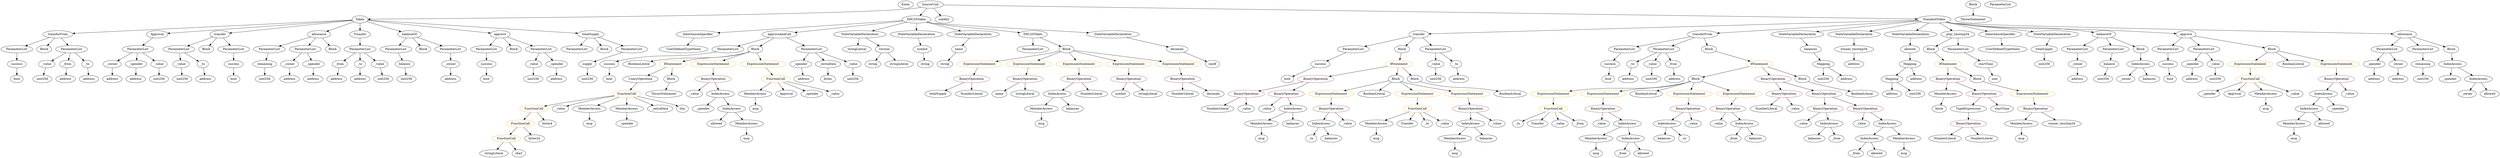 strict digraph {
	graph [bb="0,0,10056,756"];
	node [label="\N"];
	Enter	[height=0.5,
		pos="3627.5,738",
		width=0.83628];
	TupleExpression_Unnamed	[color=black,
		height=0.5,
		label=TupleExpression,
		pos="7908.5,234",
		width=2.0422];
	BinaryOperation_Unnamed_16	[color=brown,
		height=0.5,
		label=BinaryOperation,
		pos="7908.5,162",
		width=1.9867];
	TupleExpression_Unnamed -> BinaryOperation_Unnamed_16	[pos="e,7908.5,180.1 7908.5,215.7 7908.5,208.41 7908.5,199.73 7908.5,191.54"];
	NumberLiteral_Unnamed	[color=black,
		height=0.5,
		label=NumberLiteral,
		pos="4884.5,234",
		width=1.765];
	VariableDeclaration_balances	[color=black,
		height=0.5,
		label=balances,
		pos="7253.5,522",
		width=1.1828];
	Mapping_Unnamed	[color=black,
		height=0.5,
		label=Mapping,
		pos="7292.5,450",
		width=1.2105];
	VariableDeclaration_balances -> Mapping_Unnamed	[pos="e,7283.2,467.79 7263,504.05 7267.4,496.14 7272.7,486.54 7277.7,477.69"];
	Identifier_balances_3	[color=black,
		height=0.5,
		label=balances,
		pos="7265.5,90",
		width=1.1828];
	FunctionDefinition_transfer_1	[color=black,
		height=0.5,
		label=transfer,
		pos="5711.5,594",
		width=1.0719];
	ParameterList_Unnamed_15	[color=black,
		height=0.5,
		label=ParameterList,
		pos="5494.5,522",
		width=1.7095];
	FunctionDefinition_transfer_1 -> ParameterList_Unnamed_15	[pos="e,5534.8,535.99 5680.5,582.97 5645.3,571.62 5587.4,552.97 5545.6,539.47"];
	Block_Unnamed_6	[color=black,
		height=0.5,
		label=Block,
		pos="5669.5,522",
		width=0.90558];
	FunctionDefinition_transfer_1 -> Block_Unnamed_6	[pos="e,5679.4,539.47 5701.6,576.41 5696.7,568.3 5690.8,558.35 5685.3,549.25"];
	ParameterList_Unnamed_14	[color=black,
		height=0.5,
		label=ParameterList,
		pos="5796.5,522",
		width=1.7095];
	FunctionDefinition_transfer_1 -> ParameterList_Unnamed_14	[pos="e,5776.7,539.38 5730,577.81 5741.1,568.69 5755.4,556.88 5767.9,546.57"];
	ParameterList_Unnamed_11	[color=black,
		height=0.5,
		label=ParameterList,
		pos="1079.5,522",
		width=1.7095];
	Parameter_remaining	[color=black,
		height=0.5,
		label=remaining,
		pos="1045.5,450",
		width=1.2798];
	ParameterList_Unnamed_11 -> Parameter_remaining	[pos="e,1053.9,468.1 1071.1,503.7 1067.4,496.07 1063,486.92 1058.8,478.4"];
	ParameterList_Unnamed	[color=black,
		height=0.5,
		label=ParameterList,
		pos="2315.5,522",
		width=1.7095];
	ParameterList_Unnamed_13	[color=black,
		height=0.5,
		label=ParameterList,
		pos="561.54,522",
		width=1.7095];
	VariableDeclaration__owner	[color=black,
		height=0.5,
		label=_owner,
		pos="447.54,450",
		width=1.0719];
	ParameterList_Unnamed_13 -> VariableDeclaration__owner	[pos="e,470.34,465 535.96,505.29 519.34,495.09 497.55,481.7 479.75,470.78"];
	VariableDeclaration__spender	[color=black,
		height=0.5,
		label=_spender,
		pos="549.54,450",
		width=1.2521];
	ParameterList_Unnamed_13 -> VariableDeclaration__spender	[pos="e,552.47,468.1 558.58,503.7 557.31,496.32 555.8,487.52 554.39,479.25"];
	VariableDeclaration__value_1	[color=black,
		height=0.5,
		label=_value,
		pos="647.54,450",
		width=0.96103];
	ParameterList_Unnamed_13 -> VariableDeclaration__value_1	[pos="e,629.46,465.72 581.49,504.76 593.15,495.27 608.02,483.17 620.7,472.85"];
	IfStatement_Unnamed	[color=orange,
		height=0.5,
		label=IfStatement,
		pos="5640.5,450",
		width=1.4739];
	BinaryOperation_Unnamed	[color=brown,
		height=0.5,
		label=BinaryOperation,
		pos="5304.5,378",
		width=1.9867];
	IfStatement_Unnamed -> BinaryOperation_Unnamed	[pos="e,5358.4,390.21 5596.3,439.78 5538.3,427.7 5436.3,406.45 5369.6,392.55"];
	Block_Unnamed_7	[color=black,
		height=0.5,
		label=Block,
		pos="5625.5,378",
		width=0.90558];
	IfStatement_Unnamed -> Block_Unnamed_7	[pos="e,5629.2,396.1 5636.8,431.7 5635.3,424.32 5633.4,415.52 5631.6,407.25"];
	Block_Unnamed_8	[color=black,
		height=0.5,
		label=Block,
		pos="5708.5,378",
		width=0.90558];
	IfStatement_Unnamed -> Block_Unnamed_8	[pos="e,5693.9,394.04 5656.7,432.41 5665.4,423.41 5676.4,412.13 5686,402.26"];
	Block_Unnamed_17	[color=black,
		height=0.5,
		label=Block,
		pos="7903.5,738",
		width=0.90558];
	ThrowStatement_Unnamed	[color=black,
		height=0.5,
		label=ThrowStatement,
		pos="7903.5,666",
		width=2.0006];
	Block_Unnamed_17 -> ThrowStatement_Unnamed	[pos="e,7903.5,684.1 7903.5,719.7 7903.5,712.41 7903.5,703.73 7903.5,695.54"];
	Identifier__value_10	[color=black,
		height=0.5,
		label=_value,
		pos="6458.5,162",
		width=0.96103];
	FunctionDefinition_transferFrom_1	[color=black,
		height=0.5,
		label=transferFrom,
		pos="6837.5,594",
		width=1.6402];
	ParameterList_Unnamed_17	[color=black,
		height=0.5,
		label=ParameterList,
		pos="6548.5,522",
		width=1.7095];
	FunctionDefinition_transferFrom_1 -> ParameterList_Unnamed_17	[pos="e,6594.8,534.21 6792.4,582.06 6742,569.87 6660.5,550.12 6605.7,536.85"];
	ParameterList_Unnamed_16	[color=black,
		height=0.5,
		label=ParameterList,
		pos="6708.5,522",
		width=1.7095];
	FunctionDefinition_transferFrom_1 -> ParameterList_Unnamed_16	[pos="e,6736.9,538.4 6809.6,577.81 6791.3,567.88 6767.1,554.78 6747,543.87"];
	Block_Unnamed_9	[color=black,
		height=0.5,
		label=Block,
		pos="6899.5,522",
		width=0.90558];
	FunctionDefinition_transferFrom_1 -> Block_Unnamed_9	[pos="e,6885.8,538.51 6852.2,576.41 6860,567.62 6869.7,556.66 6878.3,546.96"];
	MemberAccess_Unnamed_11	[color=black,
		height=0.5,
		label=MemberAccess,
		pos="3054.5,306",
		width=1.9174];
	Identifier_msg_10	[color=black,
		height=0.5,
		label=msg,
		pos="3064.5,234",
		width=0.75];
	MemberAccess_Unnamed_11 -> Identifier_msg_10	[pos="e,3062.1,252.1 3057,287.7 3058.1,280.32 3059.3,271.52 3060.5,263.25"];
	Parameter_success	[color=black,
		height=0.5,
		label=success,
		pos="938.54,450",
		width=1.1135];
	ElementaryTypeName_bool	[color=black,
		height=0.5,
		label=bool,
		pos="938.54,378",
		width=0.76697];
	Parameter_success -> ElementaryTypeName_bool	[pos="e,938.54,396.1 938.54,431.7 938.54,424.41 938.54,415.73 938.54,407.54"];
	ParameterList_Unnamed_3	[color=black,
		height=0.5,
		label=ParameterList,
		pos="1585.5,522",
		width=1.7095];
	Parameter_balance	[color=black,
		height=0.5,
		label=balance,
		pos="1628.5,450",
		width=1.0719];
	ParameterList_Unnamed_3 -> Parameter_balance	[pos="e,1618.2,467.79 1596,504.05 1600.9,496.06 1606.8,486.33 1612.3,477.4"];
	VariableDeclaration_totalSupply	[color=black,
		height=0.5,
		label=totalSupply,
		pos="8193.5,522",
		width=1.4739];
	ElementaryTypeName_uint256_15	[color=black,
		height=0.5,
		label=uint256,
		pos="8193.5,450",
		width=1.0442];
	VariableDeclaration_totalSupply -> ElementaryTypeName_uint256_15	[pos="e,8193.5,468.1 8193.5,503.7 8193.5,496.41 8193.5,487.73 8193.5,479.54"];
	Identifier__value_1	[color=black,
		height=0.5,
		label=_value,
		pos="5000.5,234",
		width=0.96103];
	Parameter_startTime	[color=black,
		height=0.5,
		label=startTime,
		pos="7983.5,450",
		width=1.266];
	ElementaryTypeName_uint	[color=black,
		height=0.5,
		label=uint,
		pos="8024.5,378",
		width=0.75];
	Parameter_startTime -> ElementaryTypeName_uint	[pos="e,8015,395.31 7993.5,432.05 7998.2,423.94 8004,414.04 8009.3,405.01"];
	ElementaryTypeName_string	[color=black,
		height=0.5,
		label=string,
		pos="3809.5,450",
		width=0.864];
	ExpressionStatement_Unnamed_1	[color=orange,
		height=0.5,
		label=ExpressionStatement,
		pos="5368.5,306",
		width=2.458];
	BinaryOperation_Unnamed_4	[color=brown,
		height=0.5,
		label=BinaryOperation,
		pos="5368.5,234",
		width=1.9867];
	ExpressionStatement_Unnamed_1 -> BinaryOperation_Unnamed_4	[pos="e,5368.5,252.1 5368.5,287.7 5368.5,280.41 5368.5,271.73 5368.5,263.54"];
	ElementaryTypeName_uint256_6	[color=black,
		height=0.5,
		label=uint256,
		pos="1539.5,378",
		width=1.0442];
	Identifier__value_5	[color=black,
		height=0.5,
		label=_value,
		pos="7232.5,162",
		width=0.96103];
	Parameter__spender_2	[color=black,
		height=0.5,
		label=_spender,
		pos="8796.5,450",
		width=1.2521];
	ElementaryTypeName_address_15	[color=black,
		height=0.5,
		label=address,
		pos="8796.5,378",
		width=1.0996];
	Parameter__spender_2 -> ElementaryTypeName_address_15	[pos="e,8796.5,396.1 8796.5,431.7 8796.5,424.41 8796.5,415.73 8796.5,407.54"];
	ExpressionStatement_Unnamed_11	[color=orange,
		height=0.5,
		label=ExpressionStatement,
		pos="3947.5,450",
		width=2.458];
	BinaryOperation_Unnamed_19	[color=brown,
		height=0.5,
		label=BinaryOperation,
		pos="3900.5,378",
		width=1.9867];
	ExpressionStatement_Unnamed_11 -> BinaryOperation_Unnamed_19	[pos="e,3912,396.1 3935.9,431.7 3930.6,423.81 3924.2,414.3 3918.4,405.55"];
	Block_Unnamed_10	[color=black,
		height=0.5,
		label=Block,
		pos="6844.5,378",
		width=0.90558];
	ExpressionStatement_Unnamed_6	[color=orange,
		height=0.5,
		label=ExpressionStatement,
		pos="6247.5,306",
		width=2.458];
	Block_Unnamed_10 -> ExpressionStatement_Unnamed_6	[pos="e,6310.9,318.89 6820.2,365.46 6814.9,363.31 6809.1,361.33 6803.5,360 6605,312.31 6548.1,349.48 6345.5,324 6337.9,323.04 6330,321.9 \
6322.1,320.67"];
	ExpressionStatement_Unnamed_5	[color=orange,
		height=0.5,
		label=ExpressionStatement,
		pos="6442.5,306",
		width=2.458];
	Block_Unnamed_10 -> ExpressionStatement_Unnamed_5	[pos="e,6507.6,318.62 6820.2,365.7 6814.8,363.54 6809,361.49 6803.5,360 6689.7,329.15 6657.1,342.09 6540.5,324 6533.5,322.9 6526.1,321.71 \
6518.7,320.49"];
	BooleanLiteral_Unnamed_2	[color=black,
		height=0.5,
		label=BooleanLiteral,
		pos="6613.5,306",
		width=1.7788];
	Block_Unnamed_10 -> BooleanLiteral_Unnamed_2	[pos="e,6660.9,318.51 6819.6,366.08 6814.3,363.95 6808.8,361.81 6803.5,360 6759.9,344.94 6709.6,331.06 6671.7,321.28"];
	ExpressionStatement_Unnamed_3	[color=orange,
		height=0.5,
		label=ExpressionStatement,
		pos="6784.5,306",
		width=2.458];
	Block_Unnamed_10 -> ExpressionStatement_Unnamed_3	[pos="e,6799.1,323.96 6831.2,361.46 6823.9,352.95 6814.7,342.19 6806.4,332.48"];
	ExpressionStatement_Unnamed_4	[color=orange,
		height=0.5,
		label=ExpressionStatement,
		pos="6979.5,306",
		width=2.458];
	Block_Unnamed_10 -> ExpressionStatement_Unnamed_4	[pos="e,6948.3,323.2 6867.8,364.97 6887.1,354.92 6915.2,340.36 6938.4,328.34"];
	ElementaryTypeName_address_13	[color=black,
		height=0.5,
		label=address,
		pos="6564.5,378",
		width=1.0996];
	ElementaryTypeName_address	[color=black,
		height=0.5,
		label=address,
		pos="1809.5,378",
		width=1.0996];
	Identifier__to	[color=black,
		height=0.5,
		label=_to,
		pos="5226.5,90",
		width=0.75];
	ElementaryTypeName_bool_5	[color=black,
		height=0.5,
		label=bool,
		pos="8708.5,378",
		width=0.76697];
	ParameterList_Unnamed_4	[color=black,
		height=0.5,
		label=ParameterList,
		pos="714.54,522",
		width=1.7095];
	Parameter__value	[color=black,
		height=0.5,
		label=_value,
		pos="735.54,450",
		width=0.96103];
	ParameterList_Unnamed_4 -> Parameter__value	[pos="e,730.41,468.1 719.73,503.7 721.97,496.24 724.65,487.32 727.15,478.97"];
	Parameter__to	[color=black,
		height=0.5,
		label=_to,
		pos="824.54,450",
		width=0.75];
	ParameterList_Unnamed_4 -> Parameter__to	[pos="e,805.5,463.12 739.5,505.12 756.25,494.46 778.35,480.4 795.83,469.27"];
	Identifier_totalSupply	[color=black,
		height=0.5,
		label=totalSupply,
		pos="3765.5,306",
		width=1.4739];
	Parameter__to_3	[color=black,
		height=0.5,
		label=_to,
		pos="6576.5,450",
		width=0.75];
	Parameter__to_3 -> ElementaryTypeName_address_13	[pos="e,6567.5,396.1 6573.6,431.7 6572.3,424.32 6570.8,415.52 6569.4,407.25"];
	StateVariableDeclaration_Unnamed_1	[color=black,
		height=0.5,
		label=StateVariableDeclaration,
		pos="7210.5,594",
		width=2.8184];
	StateVariableDeclaration_Unnamed_1 -> VariableDeclaration_balances	[pos="e,7243.3,539.62 7221.2,575.7 7226.1,567.7 7232,558.02 7237.5,549.15"];
	Parameter__spender_4	[color=black,
		height=0.5,
		label=_spender,
		pos="3222.5,450",
		width=1.2521];
	ElementaryTypeName_address_22	[color=black,
		height=0.5,
		label=address,
		pos="3235.5,378",
		width=1.0996];
	Parameter__spender_4 -> ElementaryTypeName_address_22	[pos="e,3232.4,396.1 3225.8,431.7 3227.1,424.32 3228.8,415.52 3230.3,407.25"];
	FunctionCall_Unnamed_4	[color=orange,
		height=0.5,
		label=FunctionCall,
		pos="2514.5,306",
		width=1.6125];
	FunctionCall_Unnamed_5	[color=orange,
		height=0.5,
		label=FunctionCall,
		pos="2125.5,234",
		width=1.6125];
	FunctionCall_Unnamed_4 -> FunctionCall_Unnamed_5	[pos="e,2168.3,246.43 2462.1,297.78 2398.2,288.65 2287,271.71 2192.5,252 2188.2,251.1 2183.8,250.11 2179.3,249.08"];
	Identifier__value_16	[color=black,
		height=0.5,
		label=_value,
		pos="2236.5,234",
		width=0.96103];
	FunctionCall_Unnamed_4 -> Identifier__value_16	[pos="e,2262.8,245.88 2465.6,296.08 2417.9,286.87 2343.5,271.18 2280.5,252 2278.3,251.31 2276,250.56 2273.6,249.77"];
	MemberAccess_Unnamed_13	[color=black,
		height=0.5,
		label=MemberAccess,
		pos="2358.5,234",
		width=1.9174];
	FunctionCall_Unnamed_4 -> MemberAccess_Unnamed_13	[pos="e,2392.3,250.16 2482.6,290.67 2459.6,280.34 2428.2,266.28 2402.8,254.87"];
	MemberAccess_Unnamed_12	[color=black,
		height=0.5,
		label=MemberAccess,
		pos="2514.5,234",
		width=1.9174];
	FunctionCall_Unnamed_4 -> MemberAccess_Unnamed_12	[pos="e,2514.5,252.1 2514.5,287.7 2514.5,280.41 2514.5,271.73 2514.5,263.54"];
	Identifier__extraData	[color=black,
		height=0.5,
		label=_extraData,
		pos="2652.5,234",
		width=1.4046];
	FunctionCall_Unnamed_4 -> Identifier__extraData	[pos="e,2624.3,249.35 2543.8,290.15 2564.3,279.76 2591.9,265.77 2614.1,254.48"];
	Identifier_this	[color=black,
		height=0.5,
		label=this,
		pos="2748.5,234",
		width=0.75];
	FunctionCall_Unnamed_4 -> Identifier_this	[pos="e,2727.5,245.71 2559.1,294.05 2608.4,281.78 2684.6,262.26 2712.5,252 2714.1,251.44 2715.6,250.83 2717.2,250.19"];
	ParameterList_Unnamed_18	[color=black,
		height=0.5,
		label=ParameterList,
		pos="8326.5,522",
		width=1.7095];
	Parameter__owner_2	[color=black,
		height=0.5,
		label=_owner,
		pos="8326.5,450",
		width=1.0719];
	ParameterList_Unnamed_18 -> Parameter__owner_2	[pos="e,8326.5,468.1 8326.5,503.7 8326.5,496.41 8326.5,487.73 8326.5,479.54"];
	Identifier__to_3	[color=black,
		height=0.5,
		label=_to,
		pos="6104.5,162",
		width=0.75];
	BinaryOperation_Unnamed_11	[color=brown,
		height=0.5,
		label=BinaryOperation,
		pos="6935.5,234",
		width=1.9867];
	Identifier__value_9	[color=black,
		height=0.5,
		label=_value,
		pos="6922.5,162",
		width=0.96103];
	BinaryOperation_Unnamed_11 -> Identifier__value_9	[pos="e,6925.7,180.1 6932.3,215.7 6931,208.32 6929.3,199.52 6927.8,191.25"];
	IndexAccess_Unnamed_7	[color=black,
		height=0.5,
		label=IndexAccess,
		pos="7034.5,162",
		width=1.6402];
	BinaryOperation_Unnamed_11 -> IndexAccess_Unnamed_7	[pos="e,7011.8,179.07 6958.8,216.59 6971.9,207.31 6988.5,195.57 7002.8,185.44"];
	BinaryOperation_Unnamed_9	[color=brown,
		height=0.5,
		label=BinaryOperation,
		pos="7157.5,306",
		width=1.9867];
	NumberLiteral_Unnamed_1	[color=black,
		height=0.5,
		label=NumberLiteral,
		pos="7088.5,234",
		width=1.765];
	BinaryOperation_Unnamed_9 -> NumberLiteral_Unnamed_1	[pos="e,7105.1,251.79 7140.8,288.05 7132.5,279.63 7122.3,269.28 7113.2,259.97"];
	Identifier__value_7	[color=black,
		height=0.5,
		label=_value,
		pos="7204.5,234",
		width=0.96103];
	BinaryOperation_Unnamed_9 -> Identifier__value_7	[pos="e,7193.6,251.31 7168.9,288.05 7174.4,279.85 7181.2,269.83 7187.3,260.71"];
	StateVariableDeclaration_Unnamed	[color=black,
		height=0.5,
		label=StateVariableDeclaration,
		pos="7431.5,594",
		width=2.8184];
	VariableDeclaration_winner_tmstmp34	[color=black,
		height=0.5,
		label=winner_tmstmp34,
		pos="7431.5,522",
		width=2.1392];
	StateVariableDeclaration_Unnamed -> VariableDeclaration_winner_tmstmp34	[pos="e,7431.5,540.1 7431.5,575.7 7431.5,568.41 7431.5,559.73 7431.5,551.54"];
	BinaryOperation_Unnamed_14	[color=brown,
		height=0.5,
		label=BinaryOperation,
		pos="7824.5,378",
		width=1.9867];
	MemberAccess_Unnamed_7	[color=black,
		height=0.5,
		label=MemberAccess,
		pos="7814.5,306",
		width=1.9174];
	BinaryOperation_Unnamed_14 -> MemberAccess_Unnamed_7	[pos="e,7817,324.1 7822.1,359.7 7821,352.32 7819.8,343.52 7818.6,335.25"];
	BinaryOperation_Unnamed_15	[color=brown,
		height=0.5,
		label=BinaryOperation,
		pos="7973.5,306",
		width=1.9867];
	BinaryOperation_Unnamed_14 -> BinaryOperation_Unnamed_15	[pos="e,7940.7,322.45 7857.2,361.64 7878.7,351.55 7907,338.25 7930.3,327.29"];
	BinaryOperation_Unnamed_6	[color=brown,
		height=0.5,
		label=BinaryOperation,
		pos="7318.5,306",
		width=1.9867];
	BinaryOperation_Unnamed_7	[color=brown,
		height=0.5,
		label=BinaryOperation,
		pos="7328.5,234",
		width=1.9867];
	BinaryOperation_Unnamed_6 -> BinaryOperation_Unnamed_7	[pos="e,7326.1,252.1 7321,287.7 7322.1,280.32 7323.3,271.52 7324.5,263.25"];
	BinaryOperation_Unnamed_8	[color=brown,
		height=0.5,
		label=BinaryOperation,
		pos="7489.5,234",
		width=1.9867];
	BinaryOperation_Unnamed_6 -> BinaryOperation_Unnamed_8	[pos="e,7453,249.94 7354.8,290.15 7380.3,279.7 7414.8,265.61 7442.4,254.29"];
	ExpressionStatement_Unnamed_12	[color=orange,
		height=0.5,
		label=ExpressionStatement,
		pos="4142.5,450",
		width=2.458];
	BinaryOperation_Unnamed_20	[color=brown,
		height=0.5,
		label=BinaryOperation,
		pos="4114.5,378",
		width=1.9867];
	ExpressionStatement_Unnamed_12 -> BinaryOperation_Unnamed_20	[pos="e,4121.4,396.1 4135.6,431.7 4132.6,424.15 4129,415.12 4125.6,406.68"];
	ElementaryTypeName_address_9	[color=black,
		height=0.5,
		label=address,
		pos="449.54,378",
		width=1.0996];
	VariableDeclaration__owner -> ElementaryTypeName_address_9	[pos="e,449.05,396.1 448.04,431.7 448.25,424.41 448.49,415.73 448.73,407.54"];
	ElementaryTypeName_address_1	[color=black,
		height=0.5,
		label=address,
		pos="831.54,378",
		width=1.0996];
	FunctionCall_Unnamed_1	[color=orange,
		height=0.5,
		label=FunctionCall,
		pos="6247.5,234",
		width=1.6125];
	FunctionCall_Unnamed_1 -> Identifier__to_3	[pos="e,6125.7,173.34 6217.6,218.33 6193.6,206.59 6160.1,190.19 6135.8,178.3"];
	Identifier_Transfer_1	[color=black,
		height=0.5,
		label=Transfer,
		pos="6191.5,162",
		width=1.1689];
	FunctionCall_Unnamed_1 -> Identifier_Transfer_1	[pos="e,6204.6,179.31 6234,216.05 6227.3,207.68 6219.1,197.4 6211.7,188.13"];
	Identifier__value_11	[color=black,
		height=0.5,
		label=_value,
		pos="6286.5,162",
		width=0.96103];
	FunctionCall_Unnamed_1 -> Identifier__value_11	[pos="e,6277.2,179.79 6257,216.05 6261.4,208.14 6266.7,198.54 6271.7,189.69"];
	Identifier__from_4	[color=black,
		height=0.5,
		label=_from,
		pos="6372.5,162",
		width=0.93331];
	FunctionCall_Unnamed_1 -> Identifier__from_4	[pos="e,6350.1,175.59 6274.7,217.81 6294,207.01 6319.9,192.46 6340.3,181.06"];
	BooleanLiteral_Unnamed_5	[color=black,
		height=0.5,
		label=BooleanLiteral,
		pos="2580.5,450",
		width=1.7788];
	Parameter__spender_3	[color=black,
		height=0.5,
		label=_spender,
		pos="9529.5,450",
		width=1.2521];
	ElementaryTypeName_address_18	[color=black,
		height=0.5,
		label=address,
		pos="9529.5,378",
		width=1.0996];
	Parameter__spender_3 -> ElementaryTypeName_address_18	[pos="e,9529.5,396.1 9529.5,431.7 9529.5,424.41 9529.5,415.73 9529.5,407.54"];
	BinaryOperation_Unnamed_2	[color=brown,
		height=0.5,
		label=BinaryOperation,
		pos="5010.5,306",
		width=1.9867];
	BinaryOperation_Unnamed_2 -> NumberLiteral_Unnamed	[pos="e,4912.6,250.58 4982,289.12 4964.3,279.34 4941.6,266.69 4922.5,256.07"];
	BinaryOperation_Unnamed_2 -> Identifier__value_1	[pos="e,5003,252.1 5008.1,287.7 5007,280.32 5005.8,271.52 5004.6,263.25"];
	ElementaryTypeName_string_2	[color=black,
		height=0.5,
		label=string,
		pos="3523.5,450",
		width=0.864];
	ElementaryTypeName_bool_1	[color=black,
		height=0.5,
		label=bool,
		pos="61.543,378",
		width=0.76697];
	ElementaryTypeName_address_12	[color=black,
		height=0.5,
		label=address,
		pos="6754.5,378",
		width=1.0996];
	IndexAccess_Unnamed_6	[color=black,
		height=0.5,
		label=IndexAccess,
		pos="6709.5,162",
		width=1.6402];
	Identifier_balances_4	[color=black,
		height=0.5,
		label=balances,
		pos="6703.5,90",
		width=1.1828];
	IndexAccess_Unnamed_6 -> Identifier_balances_4	[pos="e,6705,108.1 6708.1,143.7 6707.4,136.41 6706.7,127.73 6706,119.54"];
	Identifier__to_2	[color=black,
		height=0.5,
		label=_to,
		pos="6791.5,90",
		width=0.75];
	IndexAccess_Unnamed_6 -> Identifier__to_2	[pos="e,6775.4,104.79 6728.6,144.76 6740,135.01 6754.6,122.51 6766.9,112.01"];
	Identifier__value_14	[color=black,
		height=0.5,
		label=_value,
		pos="2796.5,306",
		width=0.96103];
	ParameterList_Unnamed_7	[color=black,
		height=0.5,
		label=ParameterList,
		pos="61.543,522",
		width=1.7095];
	Parameter_success_1	[color=black,
		height=0.5,
		label=success,
		pos="61.543,450",
		width=1.1135];
	ParameterList_Unnamed_7 -> Parameter_success_1	[pos="e,61.543,468.1 61.543,503.7 61.543,496.41 61.543,487.73 61.543,479.54"];
	InheritanceSpecifier_Unnamed_1	[color=black,
		height=0.5,
		label=InheritanceSpecifier,
		pos="2893.5,594",
		width=2.3333];
	UserDefinedTypeName_Unnamed_1	[color=black,
		height=0.5,
		label=UserDefinedTypeName,
		pos="2759.5,522",
		width=2.7214];
	InheritanceSpecifier_Unnamed_1 -> UserDefinedTypeName_Unnamed_1	[pos="e,2791.1,539.47 2862.8,576.94 2844.5,567.39 2821.1,555.13 2801.1,544.72"];
	ParameterList_Unnamed_19	[color=black,
		height=0.5,
		label=ParameterList,
		pos="8467.5,522",
		width=1.7095];
	Parameter_balance_1	[color=black,
		height=0.5,
		label=balance,
		pos="8442.5,450",
		width=1.0719];
	ParameterList_Unnamed_19 -> Parameter_balance_1	[pos="e,8448.7,468.1 8461.4,503.7 8458.7,496.15 8455.4,487.12 8452.4,478.68"];
	BinaryOperation_Unnamed_10	[color=brown,
		height=0.5,
		label=BinaryOperation,
		pos="6774.5,234",
		width=1.9867];
	BinaryOperation_Unnamed_10 -> IndexAccess_Unnamed_6	[pos="e,6725.1,179.79 6758.8,216.05 6751,207.63 6741.4,197.28 6732.7,187.97"];
	Identifier__value_8	[color=black,
		height=0.5,
		label=_value,
		pos="6821.5,162",
		width=0.96103];
	BinaryOperation_Unnamed_10 -> Identifier__value_8	[pos="e,6810.6,179.31 6785.9,216.05 6791.4,207.85 6798.2,197.83 6804.3,188.71"];
	ElementaryTypeName_uint256_7	[color=black,
		height=0.5,
		label=uint256,
		pos="643.54,378",
		width=1.0442];
	BinaryOperation_Unnamed -> BinaryOperation_Unnamed_2	[pos="e,5060.9,318.99 5254,364.97 5203.6,352.96 5126,334.5 5072.1,321.65"];
	BinaryOperation_Unnamed_1	[color=brown,
		height=0.5,
		label=BinaryOperation,
		pos="5190.5,306",
		width=1.9867];
	BinaryOperation_Unnamed -> BinaryOperation_Unnamed_1	[pos="e,5216.6,322.98 5278.4,360.94 5262.9,351.43 5243,339.24 5226.1,328.86"];
	FunctionCall_Unnamed_6	[color=orange,
		height=0.5,
		label=FunctionCall,
		pos="2070.5,162",
		width=1.6125];
	FunctionCall_Unnamed_5 -> FunctionCall_Unnamed_6	[pos="e,2083.7,179.79 2112.2,216.05 2105.8,207.89 2098,197.91 2090.8,188.82"];
	ElementaryTypeName_bytes4	[color=black,
		height=0.5,
		label=bytes4,
		pos="2181.5,162",
		width=0.97489];
	FunctionCall_Unnamed_5 -> ElementaryTypeName_bytes4	[pos="e,2168.9,178.83 2139.1,216.05 2145.9,207.56 2154.3,197.11 2161.8,187.73"];
	Identifier__from_2	[color=black,
		height=0.5,
		label=_from,
		pos="6987.5,90",
		width=0.93331];
	ElementaryTypeName_uint256_16	[color=black,
		height=0.5,
		label=uint256,
		pos="3439.5,378",
		width=1.0442];
	MemberAccess_Unnamed_8	[color=black,
		height=0.5,
		label=MemberAccess,
		pos="8124.5,162",
		width=1.9174];
	Identifier_msg_7	[color=black,
		height=0.5,
		label=msg,
		pos="8124.5,90",
		width=0.75];
	MemberAccess_Unnamed_8 -> Identifier_msg_7	[pos="e,8124.5,108.1 8124.5,143.7 8124.5,136.41 8124.5,127.73 8124.5,119.54"];
	Identifier_msg_1	[color=black,
		height=0.5,
		label=msg,
		pos="5847.5,18",
		width=0.75];
	IndexAccess_Unnamed_1	[color=black,
		height=0.5,
		label=IndexAccess,
		pos="5912.5,162",
		width=1.6402];
	MemberAccess_Unnamed_1	[color=black,
		height=0.5,
		label=MemberAccess,
		pos="5847.5,90",
		width=1.9174];
	IndexAccess_Unnamed_1 -> MemberAccess_Unnamed_1	[pos="e,5863.3,107.96 5897.1,144.41 5889.3,135.99 5879.7,125.58 5870.9,116.2"];
	Identifier_balances_1	[color=black,
		height=0.5,
		label=balances,
		pos="5977.5,90",
		width=1.1828];
	IndexAccess_Unnamed_1 -> Identifier_balances_1	[pos="e,5962.7,106.99 5927.9,144.41 5936,135.74 5946,124.97 5954.9,115.38"];
	Identifier__from_1	[color=black,
		height=0.5,
		label=_from,
		pos="7443.5,18",
		width=0.93331];
	Parameter__value_4	[color=black,
		height=0.5,
		label=_value,
		pos="6663.5,450",
		width=0.96103];
	ElementaryTypeName_uint256_9	[color=black,
		height=0.5,
		label=uint256,
		pos="6659.5,378",
		width=1.0442];
	Parameter__value_4 -> ElementaryTypeName_uint256_9	[pos="e,6660.5,396.1 6662.6,431.7 6662.1,424.41 6661.6,415.73 6661.2,407.54"];
	IndexAccess_Unnamed_10	[color=black,
		height=0.5,
		label=IndexAccess,
		pos="8576.5,450",
		width=1.6402];
	Identifier__owner	[color=black,
		height=0.5,
		label=_owner,
		pos="8521.5,378",
		width=1.0719];
	IndexAccess_Unnamed_10 -> Identifier__owner	[pos="e,8534.4,395.31 8563.2,432.05 8556.6,423.68 8548.6,413.4 8541.3,404.13"];
	Identifier_balances_6	[color=black,
		height=0.5,
		label=balances,
		pos="8620.5,378",
		width=1.1828];
	IndexAccess_Unnamed_10 -> Identifier_balances_6	[pos="e,8610,395.79 8587.2,432.05 8592.2,424.06 8598.3,414.33 8603.9,405.4"];
	StateVariableDeclaration_Unnamed_2	[color=black,
		height=0.5,
		label=StateVariableDeclaration,
		pos="7652.5,594",
		width=2.8184];
	VariableDeclaration_allowed	[color=black,
		height=0.5,
		label=allowed,
		pos="7644.5,522",
		width=1.0858];
	StateVariableDeclaration_Unnamed_2 -> VariableDeclaration_allowed	[pos="e,7646.5,540.1 7650.6,575.7 7649.7,568.41 7648.7,559.73 7647.8,551.54"];
	Identifier_name	[color=black,
		height=0.5,
		label=name,
		pos="4012.5,306",
		width=0.83628];
	IndexAccess_Unnamed_3	[color=black,
		height=0.5,
		label=IndexAccess,
		pos="7344.5,162",
		width=1.6402];
	IndexAccess_Unnamed_3 -> Identifier_balances_3	[pos="e,7283.2,106.67 7326.2,144.76 7316,135.71 7303.1,124.29 7291.8,114.3"];
	Identifier__from	[color=black,
		height=0.5,
		label=_from,
		pos="7359.5,90",
		width=0.93331];
	IndexAccess_Unnamed_3 -> Identifier__from	[pos="e,7355.9,108.1 7348.3,143.7 7349.8,136.32 7351.7,127.52 7353.5,119.25"];
	Block_Unnamed_14	[color=black,
		height=0.5,
		label=Block,
		pos="7734.5,522",
		width=0.90558];
	IfStatement_Unnamed_2	[color=orange,
		height=0.5,
		label=IfStatement,
		pos="7824.5,450",
		width=1.4739];
	Block_Unnamed_14 -> IfStatement_Unnamed_2	[pos="e,7804.2,466.85 7752.8,506.83 7765,497.33 7781.3,484.6 7795.4,473.7"];
	BinaryOperation_Unnamed_5	[color=brown,
		height=0.5,
		label=BinaryOperation,
		pos="7082.5,378",
		width=1.9867];
	BinaryOperation_Unnamed_5 -> BinaryOperation_Unnamed_9	[pos="e,7139.6,323.71 7100.3,360.41 7109.6,351.76 7121.1,341 7131.4,331.42"];
	BinaryOperation_Unnamed_5 -> BinaryOperation_Unnamed_6	[pos="e,7273.4,320.4 7127.5,363.67 7165.8,352.3 7221.1,335.89 7262.4,323.65"];
	FunctionCall_Unnamed_7	[color=orange,
		height=0.5,
		label=FunctionCall,
		pos="2012.5,90",
		width=1.6125];
	FunctionCall_Unnamed_6 -> FunctionCall_Unnamed_7	[pos="e,2026.5,107.79 2056.5,144.05 2049.7,135.8 2041.3,125.7 2033.7,116.54"];
	ElementaryTypeName_bytes32	[color=black,
		height=0.5,
		label=bytes32,
		pos="2128.5,90",
		width=1.0996];
	FunctionCall_Unnamed_6 -> ElementaryTypeName_bytes32	[pos="e,2115,107.31 2084.6,144.05 2091.5,135.68 2100,125.4 2107.7,116.13"];
	Parameter__value_2	[color=black,
		height=0.5,
		label=_value,
		pos="2153.5,450",
		width=0.96103];
	ElementaryTypeName_uint256_4	[color=black,
		height=0.5,
		label=uint256,
		pos="2153.5,378",
		width=1.0442];
	Parameter__value_2 -> ElementaryTypeName_uint256_4	[pos="e,2153.5,396.1 2153.5,431.7 2153.5,424.41 2153.5,415.73 2153.5,407.54"];
	Identifier__spender_3	[color=black,
		height=0.5,
		label=_spender,
		pos="2838.5,234",
		width=1.2521];
	ParameterList_Unnamed_23	[color=black,
		height=0.5,
		label=ParameterList,
		pos="9593.5,522",
		width=1.7095];
	ParameterList_Unnamed_23 -> Parameter__spender_3	[pos="e,9544.2,466.99 9578.4,504.41 9570.5,495.74 9560.6,484.97 9551.8,475.38"];
	Parameter__owner_3	[color=black,
		height=0.5,
		label=_owner,
		pos="9631.5,450",
		width=1.0719];
	ParameterList_Unnamed_23 -> Parameter__owner_3	[pos="e,9622.4,467.79 9602.7,504.05 9607,496.14 9612.2,486.54 9617.1,477.69"];
	ElementaryTypeName_address_21	[color=black,
		height=0.5,
		label=address,
		pos="7594.5,306",
		width=1.0996];
	Parameter_success_4	[color=black,
		height=0.5,
		label=success,
		pos="6485.5,450",
		width=1.1135];
	ParameterList_Unnamed_17 -> Parameter_success_4	[pos="e,6499.9,466.99 6533.6,504.41 6525.8,495.74 6516.1,484.97 6507.5,475.38"];
	FunctionDefinition_play_tmstmp34	[color=black,
		height=0.5,
		label=play_tmstmp34,
		pos="7839.5,594",
		width=1.8897];
	FunctionDefinition_play_tmstmp34 -> Block_Unnamed_14	[pos="e,7754.9,536.56 7815.2,576.76 7800,566.66 7780.4,553.6 7764.4,542.88"];
	ParameterList_Unnamed_22	[color=black,
		height=0.5,
		label=ParameterList,
		pos="7846.5,522",
		width=1.7095];
	FunctionDefinition_play_tmstmp34 -> ParameterList_Unnamed_22	[pos="e,7844.8,540.1 7841.3,575.7 7842,568.41 7842.9,559.73 7843.7,551.54"];
	BooleanLiteral_Unnamed_3	[color=black,
		height=0.5,
		label=BooleanLiteral,
		pos="7472.5,306",
		width=1.7788];
	Identifier_block	[color=black,
		height=0.5,
		label=block,
		pos="7785.5,234",
		width=0.87786];
	MemberAccess_Unnamed_7 -> Identifier_block	[pos="e,7792.4,251.62 7807.4,287.7 7804.2,279.95 7800.3,270.64 7796.7,262.02"];
	FunctionDefinition_approveAndCall	[color=black,
		height=0.5,
		label=approveAndCall,
		pos="3125.5,594",
		width=1.9867];
	ParameterList_Unnamed_28	[color=black,
		height=0.5,
		label=ParameterList,
		pos="2937.5,522",
		width=1.7095];
	FunctionDefinition_approveAndCall -> ParameterList_Unnamed_28	[pos="e,2974.5,536.77 3086.6,578.5 3057.1,567.53 3016.6,552.43 2985.2,540.75"];
	Block_Unnamed_19	[color=black,
		height=0.5,
		label=Block,
		pos="3049.5,522",
		width=0.90558];
	FunctionDefinition_approveAndCall -> Block_Unnamed_19	[pos="e,3065.9,538.04 3107.5,576.41 3097.6,567.22 3085,555.67 3074.1,545.66"];
	ParameterList_Unnamed_27	[color=black,
		height=0.5,
		label=ParameterList,
		pos="3274.5,522",
		width=1.7095];
	FunctionDefinition_approveAndCall -> ParameterList_Unnamed_27	[pos="e,3242.9,537.85 3158.2,577.64 3180.1,567.38 3209,553.79 3232.6,542.73"];
	ElementaryTypeName_bool_6	[color=black,
		height=0.5,
		label=bool,
		pos="2458.5,378",
		width=0.76697];
	ElementaryTypeName_bool_3	[color=black,
		height=0.5,
		label=bool,
		pos="5187.5,378",
		width=0.76697];
	NumberLiteral_Unnamed_6	[color=black,
		height=0.5,
		label=NumberLiteral,
		pos="4752.5,306",
		width=1.765];
	Identifier__spender_5	[color=black,
		height=0.5,
		label=_spender,
		pos="2514.5,162",
		width=1.2521];
	MemberAccess_Unnamed_2	[color=black,
		height=0.5,
		label=MemberAccess,
		pos="5504.5,162",
		width=1.9174];
	Identifier_msg_2	[color=black,
		height=0.5,
		label=msg,
		pos="5504.5,90",
		width=0.75];
	MemberAccess_Unnamed_2 -> Identifier_msg_2	[pos="e,5504.5,108.1 5504.5,143.7 5504.5,136.41 5504.5,127.73 5504.5,119.54"];
	IfStatement_Unnamed_3	[color=orange,
		height=0.5,
		label=IfStatement,
		pos="2715.5,450",
		width=1.4739];
	UnaryOperation_Unnamed	[color=black,
		height=0.5,
		label=UnaryOperation,
		pos="2579.5,378",
		width=1.9452];
	IfStatement_Unnamed_3 -> UnaryOperation_Unnamed	[pos="e,2609.6,394.46 2687.4,434.5 2667.8,424.4 2641.3,410.79 2619.5,399.58"];
	Block_Unnamed_20	[color=black,
		height=0.5,
		label=Block,
		pos="2705.5,378",
		width=0.90558];
	IfStatement_Unnamed_3 -> Block_Unnamed_20	[pos="e,2708,396.1 2713.1,431.7 2712,424.32 2710.8,415.52 2709.6,407.25"];
	ExpressionStatement_Unnamed_6 -> FunctionCall_Unnamed_1	[pos="e,6247.5,252.1 6247.5,287.7 6247.5,280.41 6247.5,271.73 6247.5,263.54"];
	ElementaryTypeName_address_10	[color=black,
		height=0.5,
		label=address,
		pos="548.54,378",
		width=1.0996];
	VariableDeclaration__spender -> ElementaryTypeName_address_10	[pos="e,548.79,396.1 549.3,431.7 549.19,424.41 549.07,415.73 548.95,407.54"];
	BooleanLiteral_Unnamed_1	[color=black,
		height=0.5,
		label=BooleanLiteral,
		pos="6076.5,306",
		width=1.7788];
	MemberAccess_Unnamed_9	[color=black,
		height=0.5,
		label=MemberAccess,
		pos="4180.5,234",
		width=1.9174];
	Identifier_msg_8	[color=black,
		height=0.5,
		label=msg,
		pos="4180.5,162",
		width=0.75];
	MemberAccess_Unnamed_9 -> Identifier_msg_8	[pos="e,4180.5,180.1 4180.5,215.7 4180.5,208.41 4180.5,199.73 4180.5,191.54"];
	StateVariableDeclaration_Unnamed_7	[color=black,
		height=0.5,
		label=StateVariableDeclaration,
		pos="3448.5,594",
		width=2.8184];
	stringLiteral_Unnamed_1	[color=black,
		height=0.5,
		label=stringLiteral,
		pos="3436.5,522",
		width=1.5016];
	StateVariableDeclaration_Unnamed_7 -> stringLiteral_Unnamed_1	[pos="e,3439.5,540.1 3445.6,575.7 3444.3,568.32 3442.8,559.52 3441.4,551.25"];
	VariableDeclaration_version	[color=black,
		height=0.5,
		label=version,
		pos="3546.5,522",
		width=1.0442];
	StateVariableDeclaration_Unnamed_7 -> VariableDeclaration_version	[pos="e,3526.3,537.42 3472.3,576.05 3485.8,566.36 3503,554.13 3517.4,543.85"];
	ElementaryTypeName_address_7	[color=black,
		height=0.5,
		label=address,
		pos="1347.5,378",
		width=1.0996];
	BinaryOperation_Unnamed_12	[color=brown,
		height=0.5,
		label=BinaryOperation,
		pos="6458.5,234",
		width=1.9867];
	ExpressionStatement_Unnamed_5 -> BinaryOperation_Unnamed_12	[pos="e,6454.6,252.1 6446.5,287.7 6448.2,280.32 6450.2,271.52 6452.1,263.25"];
	Identifier_Transfer	[color=black,
		height=0.5,
		label=Transfer,
		pos="5633.5,162",
		width=1.1689];
	ElementaryTypeName_uint256_11	[color=black,
		height=0.5,
		label=uint256,
		pos="8894.5,378",
		width=1.0442];
	IfStatement_Unnamed_1	[color=orange,
		height=0.5,
		label=IfStatement,
		pos="6961.5,450",
		width=1.4739];
	IfStatement_Unnamed_1 -> Block_Unnamed_10	[pos="e,6866,391.81 6936.2,433.81 6918.4,423.18 6894.5,408.9 6875.6,397.59"];
	IfStatement_Unnamed_1 -> BinaryOperation_Unnamed_5	[pos="e,7054.9,394.97 6987.5,433.98 7004.3,424.29 7026.3,411.52 7045,400.73"];
	Block_Unnamed_11	[color=black,
		height=0.5,
		label=Block,
		pos="7204.5,378",
		width=0.90558];
	IfStatement_Unnamed_1 -> Block_Unnamed_11	[pos="e,7179.6,389.98 7005,439.41 7046.2,429.88 7109.8,414.11 7163.5,396 7165.4,395.39 7167.2,394.74 7169,394.06"];
	IndexAccess_Unnamed_5	[color=black,
		height=0.5,
		label=IndexAccess,
		pos="7503.5,90",
		width=1.6402];
	IndexAccess_Unnamed_5 -> Identifier__from_1	[pos="e,7456.8,34.511 7489.3,72.411 7481.8,63.62 7472.4,52.663 7464.1,42.965"];
	Identifier_allowed	[color=black,
		height=0.5,
		label=allowed,
		pos="7534.5,18",
		width=1.0858];
	IndexAccess_Unnamed_5 -> Identifier_allowed	[pos="e,7527,36.104 7511.2,71.697 7514.6,64.067 7518.6,54.916 7522.4,46.396"];
	BooleanLiteral_Unnamed	[color=black,
		height=0.5,
		label=BooleanLiteral,
		pos="5539.5,306",
		width=1.7788];
	BinaryOperation_Unnamed_7 -> Identifier__value_5	[pos="e,7252.1,177.25 7306.3,216.76 7292.8,206.96 7275.6,194.36 7261.1,183.83"];
	BinaryOperation_Unnamed_7 -> IndexAccess_Unnamed_3	[pos="e,7340.6,180.1 7332.5,215.7 7334.2,208.32 7336.2,199.52 7338.1,191.25"];
	stringLiteral_Unnamed_4	[color=black,
		height=0.5,
		label=stringLiteral,
		pos="1962.5,18",
		width=1.5016];
	FunctionCall_Unnamed_7 -> stringLiteral_Unnamed_4	[pos="e,1974.5,35.789 2000.4,72.055 1994.7,63.973 1987.6,54.121 1981.2,45.112"];
	Identifier_sha3	[color=black,
		height=0.5,
		label=sha3,
		pos="2062.5,18",
		width=0.76697];
	FunctionCall_Unnamed_7 -> Identifier_sha3	[pos="e,2051.2,34.829 2024.6,72.055 2030.7,63.646 2038,53.323 2044.7,44.025"];
	ElementaryTypeName_address_8	[color=black,
		height=0.5,
		label=address,
		pos="1444.5,378",
		width=1.0996];
	Identifier_allowed_4	[color=black,
		height=0.5,
		label=allowed,
		pos="2897.5,162",
		width=1.0858];
	MemberAccess_Unnamed_3	[color=black,
		height=0.5,
		label=MemberAccess,
		pos="7649.5,90",
		width=1.9174];
	Identifier_msg_3	[color=black,
		height=0.5,
		label=msg,
		pos="7649.5,18",
		width=0.75];
	MemberAccess_Unnamed_3 -> Identifier_msg_3	[pos="e,7649.5,36.104 7649.5,71.697 7649.5,64.407 7649.5,55.726 7649.5,47.536"];
	Identifier_winner_tmstmp34	[color=black,
		height=0.5,
		label=winner_tmstmp34,
		pos="8288.5,162",
		width=2.1392];
	ParameterList_Unnamed_9	[color=black,
		height=0.5,
		label=ParameterList,
		pos="1950.5,522",
		width=1.7095];
	Parameter_success_2	[color=black,
		height=0.5,
		label=success,
		pos="1950.5,450",
		width=1.1135];
	ParameterList_Unnamed_9 -> Parameter_success_2	[pos="e,1950.5,468.1 1950.5,503.7 1950.5,496.41 1950.5,487.73 1950.5,479.54"];
	Identifier__value_2	[color=black,
		height=0.5,
		label=_value,
		pos="6024.5,162",
		width=0.96103];
	Identifier__owner_1	[color=black,
		height=0.5,
		label=_owner,
		pos="9920.5,306",
		width=1.0719];
	BinaryOperation_Unnamed_18	[color=brown,
		height=0.5,
		label=BinaryOperation,
		pos="4337.5,378",
		width=1.9867];
	IndexAccess_Unnamed_15	[color=black,
		height=0.5,
		label=IndexAccess,
		pos="4245.5,306",
		width=1.6402];
	BinaryOperation_Unnamed_18 -> IndexAccess_Unnamed_15	[pos="e,4266.9,323.23 4315.7,360.41 4303.9,351.37 4289,340.03 4275.9,330.13"];
	NumberLiteral_Unnamed_4	[color=black,
		height=0.5,
		label=NumberLiteral,
		pos="4386.5,306",
		width=1.765];
	BinaryOperation_Unnamed_18 -> NumberLiteral_Unnamed_4	[pos="e,4374.8,323.79 4349.4,360.05 4355.1,351.97 4362,342.12 4368.3,333.11"];
	ExpressionStatement_Unnamed_15	[color=orange,
		height=0.5,
		label=ExpressionStatement,
		pos="2875.5,450",
		width=2.458];
	BinaryOperation_Unnamed_23	[color=brown,
		height=0.5,
		label=BinaryOperation,
		pos="2875.5,378",
		width=1.9867];
	ExpressionStatement_Unnamed_15 -> BinaryOperation_Unnamed_23	[pos="e,2875.5,396.1 2875.5,431.7 2875.5,424.41 2875.5,415.73 2875.5,407.54"];
	ParameterList_Unnamed_26	[color=black,
		height=0.5,
		label=ParameterList,
		pos="4166.5,522",
		width=1.7095];
	ParameterList_Unnamed_10	[color=black,
		height=0.5,
		label=ParameterList,
		pos="1220.5,522",
		width=1.7095];
	Parameter__owner_1	[color=black,
		height=0.5,
		label=_owner,
		pos="1148.5,450",
		width=1.0719];
	ParameterList_Unnamed_10 -> Parameter__owner_1	[pos="e,1164.5,466.51 1203.5,504.41 1194.3,495.44 1182.7,484.21 1172.6,474.37"];
	Parameter__spender_1	[color=black,
		height=0.5,
		label=_spender,
		pos="1250.5,450",
		width=1.2521];
	ParameterList_Unnamed_10 -> Parameter__spender_1	[pos="e,1243.2,468.1 1228,503.7 1231.2,496.15 1235.1,487.12 1238.7,478.68"];
	Identifier_msg_11	[color=black,
		height=0.5,
		label=msg,
		pos="2358.5,162",
		width=0.75];
	BinaryOperation_Unnamed_17	[color=brown,
		height=0.5,
		label=BinaryOperation,
		pos="8180.5,234",
		width=1.9867];
	BinaryOperation_Unnamed_17 -> MemberAccess_Unnamed_8	[pos="e,8138,179.79 8167,216.05 8160.4,207.8 8152.3,197.7 8145,188.54"];
	BinaryOperation_Unnamed_17 -> Identifier_winner_tmstmp34	[pos="e,8263.3,179.39 8205.6,216.76 8219.9,207.47 8238.2,195.66 8253.9,185.48"];
	ParameterList_Unnamed_21	[color=black,
		height=0.5,
		label=ParameterList,
		pos="8693.5,522",
		width=1.7095];
	Parameter_success_5	[color=black,
		height=0.5,
		label=success,
		pos="8693.5,450",
		width=1.1135];
	ParameterList_Unnamed_21 -> Parameter_success_5	[pos="e,8693.5,468.1 8693.5,503.7 8693.5,496.41 8693.5,487.73 8693.5,479.54"];
	IfStatement_Unnamed_2 -> BinaryOperation_Unnamed_14	[pos="e,7824.5,396.1 7824.5,431.7 7824.5,424.41 7824.5,415.73 7824.5,407.54"];
	Block_Unnamed_15	[color=black,
		height=0.5,
		label=Block,
		pos="7946.5,378",
		width=0.90558];
	IfStatement_Unnamed_2 -> Block_Unnamed_15	[pos="e,7924.5,391.65 7850.7,433.98 7869.4,423.24 7894.7,408.72 7914.6,397.3"];
	BinaryOperation_Unnamed_23 -> Identifier__value_14	[pos="e,2813.5,322.04 2856.8,360.41 2846.5,351.22 2833.4,339.67 2822.1,329.66"];
	IndexAccess_Unnamed_16	[color=black,
		height=0.5,
		label=IndexAccess,
		pos="2908.5,306",
		width=1.6402];
	BinaryOperation_Unnamed_23 -> IndexAccess_Unnamed_16	[pos="e,2900.5,324.1 2883.7,359.7 2887.3,352.07 2891.6,342.92 2895.6,334.4"];
	ElementaryTypeName_uint256_1	[color=black,
		height=0.5,
		label=uint256,
		pos="1632.5,378",
		width=1.0442];
	StateVariableDeclaration_Unnamed_6	[color=black,
		height=0.5,
		label=StateVariableDeclaration,
		pos="3669.5,594",
		width=2.8184];
	VariableDeclaration_symbol	[color=black,
		height=0.5,
		label=symbol,
		pos="3699.5,522",
		width=1.0581];
	StateVariableDeclaration_Unnamed_6 -> VariableDeclaration_symbol	[pos="e,3692.2,540.1 3677,575.7 3680.2,568.15 3684.1,559.12 3687.7,550.68"];
	ElementaryTypeName_uint256_13	[color=black,
		height=0.5,
		label=uint256,
		pos="7292.5,378",
		width=1.0442];
	IndexAccess_Unnamed_15 -> MemberAccess_Unnamed_9	[pos="e,4196.3,251.96 4230.1,288.41 4222.3,279.99 4212.7,269.58 4203.9,260.2"];
	Identifier_balances_7	[color=black,
		height=0.5,
		label=balances,
		pos="4310.5,234",
		width=1.1828];
	IndexAccess_Unnamed_15 -> Identifier_balances_7	[pos="e,4295.7,250.99 4260.9,288.41 4269,279.74 4279,268.97 4287.9,259.38"];
	ContractDefinition_Token	[color=black,
		height=0.5,
		label=Token,
		pos="1444.5,666",
		width=0.96103];
	FunctionDefinition_transferFrom	[color=black,
		height=0.5,
		label=transferFrom,
		pos="229.54,594",
		width=1.6402];
	ContractDefinition_Token -> FunctionDefinition_transferFrom	[pos="e,287.26,598.33 1410.1,663.02 1244.3,653.46 525.8,612.07 298.65,598.98"];
	EventDefinition_Approval	[color=black,
		height=0.5,
		label=Approval,
		pos="638.54,594",
		width=1.266];
	ContractDefinition_Token -> EventDefinition_Approval	[pos="e,682.94,598.86 1410.4,662.04 1285.1,651.15 849.37,613.31 694.06,599.82"];
	FunctionDefinition_transfer	[color=black,
		height=0.5,
		label=transfer,
		pos="882.54,594",
		width=1.0719];
	ContractDefinition_Token -> FunctionDefinition_transfer	[pos="e,919.46,599.6 1411.1,660.83 1315.7,648.95 1042.1,614.88 930.67,600.99"];
	FunctionDefinition_allowance	[color=black,
		height=0.5,
		label=allowance,
		pos="1276.5,594",
		width=1.3076];
	ContractDefinition_Token -> FunctionDefinition_allowance	[pos="e,1307.5,607.88 1418.3,654.06 1391.5,642.88 1349.4,625.36 1318.1,612.3"];
	EventDefinition_Transfer	[color=black,
		height=0.5,
		label=Transfer,
		pos="1444.5,594",
		width=1.1689];
	ContractDefinition_Token -> EventDefinition_Transfer	[pos="e,1444.5,612.1 1444.5,647.7 1444.5,640.41 1444.5,631.73 1444.5,623.54"];
	FunctionDefinition_balanceOf	[color=black,
		height=0.5,
		label=balanceOf,
		pos="1641.5,594",
		width=1.3491];
	ContractDefinition_Token -> FunctionDefinition_balanceOf	[pos="e,1607.3,607.18 1472.4,655.12 1504.6,643.66 1558.2,624.62 1596.4,611.03"];
	FunctionDefinition_approve	[color=black,
		height=0.5,
		label=approve,
		pos="2006.5,594",
		width=1.1412];
	ContractDefinition_Token -> FunctionDefinition_approve	[pos="e,1967.4,599.88 1478,660.83 1572.7,649.03 1843.1,615.36 1956,601.3"];
	FunctionDefinition_totalSupply	[color=black,
		height=0.5,
		label=totalSupply,
		pos="2371.5,594",
		width=1.4739];
	ContractDefinition_Token -> FunctionDefinition_totalSupply	[pos="e,2320.2,598.88 1478.9,662.4 1616.5,652.01 2129.1,613.31 2308.8,599.74"];
	Identifier__to_1	[color=black,
		height=0.5,
		label=_to,
		pos="5720.5,162",
		width=0.75];
	VariableDeclaration__value_1 -> ElementaryTypeName_uint256_7	[pos="e,644.52,396.1 646.55,431.7 646.14,424.41 645.64,415.73 645.17,407.54"];
	Block_Unnamed_4	[color=black,
		height=0.5,
		label=Block,
		pos="2062.5,522",
		width=0.90558];
	Block_Unnamed	[color=black,
		height=0.5,
		label=Block,
		pos="2427.5,522",
		width=0.90558];
	BinaryOperation_Unnamed_3	[color=brown,
		height=0.5,
		label=BinaryOperation,
		pos="5912.5,234",
		width=1.9867];
	BinaryOperation_Unnamed_3 -> IndexAccess_Unnamed_1	[pos="e,5912.5,180.1 5912.5,215.7 5912.5,208.41 5912.5,199.73 5912.5,191.54"];
	BinaryOperation_Unnamed_3 -> Identifier__value_2	[pos="e,6003.2,176.33 5938.5,216.76 5954.9,206.5 5976.3,193.18 5993.6,182.37"];
	Parameter_success_3	[color=black,
		height=0.5,
		label=success,
		pos="5219.5,450",
		width=1.1135];
	ParameterList_Unnamed_15 -> Parameter_success_3	[pos="e,5253.7,459.7 5449.1,509.44 5398.1,496.44 5315.7,475.47 5264.7,462.5"];
	ElementaryTypeName_uint8	[color=black,
		height=0.5,
		label=uint8,
		pos="4862.5,450",
		width=0.7947];
	BinaryOperation_Unnamed_15 -> TupleExpression_Unnamed	[pos="e,7924.1,251.79 7957.8,288.05 7950,279.63 7940.4,269.28 7931.7,259.97"];
	Identifier_startTime	[color=black,
		height=0.5,
		label=startTime,
		pos="8045.5,234",
		width=1.266];
	BinaryOperation_Unnamed_15 -> Identifier_startTime	[pos="e,8029.3,250.83 7991,288.05 8000.1,279.2 8011.4,268.23 8021.3,258.57"];
	Identifier_Approval_1	[color=black,
		height=0.5,
		label=Approval,
		pos="3187.5,306",
		width=1.266];
	IndexAccess_Unnamed_17	[color=black,
		height=0.5,
		label=IndexAccess,
		pos="2960.5,234",
		width=1.6402];
	IndexAccess_Unnamed_17 -> Identifier_allowed_4	[pos="e,2911.9,178.99 2945.6,216.41 2937.8,207.74 2928.1,196.97 2919.5,187.38"];
	MemberAccess_Unnamed_10	[color=black,
		height=0.5,
		label=MemberAccess,
		pos="3023.5,162",
		width=1.9174];
	IndexAccess_Unnamed_17 -> MemberAccess_Unnamed_10	[pos="e,3008.3,179.96 2975.5,216.41 2983,208.08 2992.2,197.8 3000.6,188.49"];
	MemberAccess_Unnamed_5	[color=black,
		height=0.5,
		label=MemberAccess,
		pos="9226.5,162",
		width=1.9174];
	Identifier_msg_5	[color=black,
		height=0.5,
		label=msg,
		pos="9226.5,90",
		width=0.75];
	MemberAccess_Unnamed_5 -> Identifier_msg_5	[pos="e,9226.5,108.1 9226.5,143.7 9226.5,136.41 9226.5,127.73 9226.5,119.54"];
	Block_Unnamed_2	[color=black,
		height=0.5,
		label=Block,
		pos="826.54,522",
		width=0.90558];
	IndexAccess_Unnamed_8	[color=black,
		height=0.5,
		label=IndexAccess,
		pos="6570.5,162",
		width=1.6402];
	MemberAccess_Unnamed_4	[color=black,
		height=0.5,
		label=MemberAccess,
		pos="6429.5,90",
		width=1.9174];
	IndexAccess_Unnamed_8 -> MemberAccess_Unnamed_4	[pos="e,6460.4,106.31 6540.6,146.15 6520.3,136.04 6493,122.51 6470.6,111.39"];
	IndexAccess_Unnamed_9	[color=black,
		height=0.5,
		label=IndexAccess,
		pos="6575.5,90",
		width=1.6402];
	IndexAccess_Unnamed_8 -> IndexAccess_Unnamed_9	[pos="e,6574.3,108.1 6571.8,143.7 6572.3,136.41 6572.9,127.73 6573.5,119.54"];
	ElementaryTypeName_uint256_10	[color=black,
		height=0.5,
		label=uint256,
		pos="8427.5,378",
		width=1.0442];
	Parameter_balance_1 -> ElementaryTypeName_uint256_10	[pos="e,8431.2,396.1 8438.8,431.7 8437.3,424.32 8435.4,415.52 8433.6,407.25"];
	Parameter__value_1	[color=black,
		height=0.5,
		label=_value,
		pos="168.54,450",
		width=0.96103];
	ElementaryTypeName_uint256_3	[color=black,
		height=0.5,
		label=uint256,
		pos="160.54,378",
		width=1.0442];
	Parameter__value_1 -> ElementaryTypeName_uint256_3	[pos="e,162.5,396.1 166.57,431.7 165.73,424.41 164.74,415.73 163.8,407.54"];
	Identifier_allowed_2	[color=black,
		height=0.5,
		label=allowed,
		pos="9352.5,162",
		width=1.0858];
	NumberLiteral_Unnamed_3	[color=black,
		height=0.5,
		label=NumberLiteral,
		pos="7816.5,90",
		width=1.765];
	BinaryOperation_Unnamed_16 -> NumberLiteral_Unnamed_3	[pos="e,7837.9,107.23 7886.7,144.41 7874.9,135.37 7860,124.03 7846.9,114.13"];
	NumberLiteral_Unnamed_2	[color=black,
		height=0.5,
		label=NumberLiteral,
		pos="7961.5,90",
		width=1.765];
	BinaryOperation_Unnamed_16 -> NumberLiteral_Unnamed_2	[pos="e,7948.8,107.79 7921.4,144.05 7927.6,135.89 7935.1,125.91 7942,116.82"];
	Identifier__value_6	[color=black,
		height=0.5,
		label=_value,
		pos="7472.5,162",
		width=0.96103];
	BinaryOperation_Unnamed_8 -> Identifier__value_6	[pos="e,7476.7,180.1 7485.3,215.7 7483.5,208.32 7481.4,199.52 7479.4,191.25"];
	IndexAccess_Unnamed_4	[color=black,
		height=0.5,
		label=IndexAccess,
		pos="7584.5,162",
		width=1.6402];
	BinaryOperation_Unnamed_8 -> IndexAccess_Unnamed_4	[pos="e,7562.6,179.15 7511.6,216.76 7524,207.58 7539.8,195.94 7553.5,185.84"];
	IndexAccess_Unnamed_2	[color=black,
		height=0.5,
		label=IndexAccess,
		pos="5270.5,162",
		width=1.6402];
	IndexAccess_Unnamed_2 -> Identifier__to	[pos="e,5236.5,106.83 5259.9,144.05 5254.7,135.73 5248.3,125.54 5242.5,116.32"];
	Identifier_balances_2	[color=black,
		height=0.5,
		label=balances,
		pos="5314.5,90",
		width=1.1828];
	IndexAccess_Unnamed_2 -> Identifier_balances_2	[pos="e,5304,107.79 5281.2,144.05 5286.2,136.06 5292.3,126.33 5297.9,117.4"];
	FunctionCall_Unnamed	[color=orange,
		height=0.5,
		label=FunctionCall,
		pos="5710.5,234",
		width=1.6125];
	FunctionCall_Unnamed -> MemberAccess_Unnamed_2	[pos="e,5545.4,176.89 5672.3,220 5639.6,208.89 5592.3,192.81 5556.2,180.56"];
	FunctionCall_Unnamed -> Identifier_Transfer	[pos="e,5650.8,178.67 5692.7,216.76 5682.7,207.71 5670.2,196.29 5659.2,186.3"];
	FunctionCall_Unnamed -> Identifier__to_1	[pos="e,5718.1,180.1 5713,215.7 5714.1,208.32 5715.3,199.52 5716.5,191.25"];
	Identifier__value_4	[color=black,
		height=0.5,
		label=_value,
		pos="5800.5,162",
		width=0.96103];
	FunctionCall_Unnamed -> Identifier__value_4	[pos="e,5781.9,177.48 5731.4,216.76 5743.8,207.12 5759.7,194.77 5773.1,184.34"];
	ExpressionStatement_Unnamed_2	[color=orange,
		height=0.5,
		label=ExpressionStatement,
		pos="5710.5,306",
		width=2.458];
	ExpressionStatement_Unnamed_2 -> FunctionCall_Unnamed	[pos="e,5710.5,252.1 5710.5,287.7 5710.5,280.41 5710.5,271.73 5710.5,263.54"];
	ElementaryTypeName_uint256_12	[color=black,
		height=0.5,
		label=uint256,
		pos="9734.5,378",
		width=1.0442];
	ElementaryTypeName_address_5	[color=black,
		height=0.5,
		label=address,
		pos="1148.5,378",
		width=1.0996];
	Parameter__owner_1 -> ElementaryTypeName_address_5	[pos="e,1148.5,396.1 1148.5,431.7 1148.5,424.41 1148.5,415.73 1148.5,407.54"];
	Identifier__value	[color=black,
		height=0.5,
		label=_value,
		pos="5087.5,234",
		width=0.96103];
	BinaryOperation_Unnamed_1 -> Identifier__value	[pos="e,5108.1,248.95 5166.4,288.59 5151.7,278.62 5132.9,265.81 5117.3,255.21"];
	IndexAccess_Unnamed	[color=black,
		height=0.5,
		label=IndexAccess,
		pos="5199.5,234",
		width=1.6402];
	BinaryOperation_Unnamed_1 -> IndexAccess_Unnamed	[pos="e,5197.3,252.1 5192.8,287.7 5193.7,280.32 5194.8,271.52 5195.9,263.25"];
	IndexAccess_Unnamed_7 -> Identifier__from_2	[pos="e,6998.5,107.31 7023.2,144.05 7017.7,135.85 7010.9,125.83 7004.8,116.71"];
	Identifier_balances_5	[color=black,
		height=0.5,
		label=balances,
		pos="7081.5,90",
		width=1.1828];
	IndexAccess_Unnamed_7 -> Identifier_balances_5	[pos="e,7070.3,107.79 7045.9,144.05 7051.3,135.97 7058,126.12 7064,117.11"];
	ParameterList_Unnamed_22 -> Parameter_startTime	[pos="e,7956.7,464.74 7876.3,505.81 7896.9,495.26 7924.6,481.12 7946.6,469.85"];
	InheritanceSpecifier_Unnamed	[color=black,
		height=0.5,
		label=InheritanceSpecifier,
		pos="8009.5,594",
		width=2.3333];
	UserDefinedTypeName_Unnamed	[color=black,
		height=0.5,
		label=UserDefinedTypeName,
		pos="8024.5,522",
		width=2.7214];
	InheritanceSpecifier_Unnamed -> UserDefinedTypeName_Unnamed	[pos="e,8020.9,540.1 8013.3,575.7 8014.8,568.32 8016.7,559.52 8018.5,551.25"];
	MemberAccess_Unnamed_13 -> Identifier_msg_11	[pos="e,2358.5,180.1 2358.5,215.7 2358.5,208.41 2358.5,199.73 2358.5,191.54"];
	ElementaryTypeName_bool_4	[color=black,
		height=0.5,
		label=bool,
		pos="6479.5,378",
		width=0.76697];
	Parameter_success_4 -> ElementaryTypeName_bool_4	[pos="e,6481,396.1 6484.1,431.7 6483.4,424.41 6482.7,415.73 6482,407.54"];
	FunctionCall_Unnamed_3	[color=orange,
		height=0.5,
		label=FunctionCall,
		pos="3119.5,378",
		width=1.6125];
	FunctionCall_Unnamed_3 -> MemberAccess_Unnamed_11	[pos="e,3070.3,323.96 3104.1,360.41 3096.3,351.99 3086.7,341.58 3077.9,332.2"];
	FunctionCall_Unnamed_3 -> Identifier_Approval_1	[pos="e,3172,322.99 3135.7,360.41 3144.2,351.66 3154.8,340.75 3164.1,331.08"];
	Identifier__spender_4	[color=black,
		height=0.5,
		label=_spender,
		pos="3296.5,306",
		width=1.2521];
	FunctionCall_Unnamed_3 -> Identifier__spender_4	[pos="e,3265.2,319.39 3154.5,363.17 3183.4,351.76 3224.3,335.56 3254.9,323.48"];
	Identifier__value_15	[color=black,
		height=0.5,
		label=_value,
		pos="3394.5,306",
		width=0.96103];
	FunctionCall_Unnamed_3 -> Identifier__value_15	[pos="e,3368.2,317.91 3163.1,365.73 3170.9,363.78 3179,361.8 3186.5,360 3259.2,342.82 3279.1,345.51 3350.5,324 3352.8,323.32 3355.1,322.57 \
3357.5,321.79"];
	Block_Unnamed_12	[color=black,
		height=0.5,
		label=Block,
		pos="8579.5,522",
		width=0.90558];
	Block_Unnamed_12 -> IndexAccess_Unnamed_10	[pos="e,8577.3,468.1 8578.8,503.7 8578.5,496.41 8578.1,487.73 8577.8,479.54"];
	ParameterList_Unnamed_25	[color=black,
		height=0.5,
		label=ParameterList,
		pos="8015.5,738",
		width=1.7095];
	Identifier__from_3	[color=black,
		height=0.5,
		label=_from,
		pos="6541.5,18",
		width=0.93331];
	Identifier_decimals	[color=black,
		height=0.5,
		label=decimals,
		pos="4877.5,306",
		width=1.1967];
	ExpressionStatement_Unnamed_10	[color=orange,
		height=0.5,
		label=ExpressionStatement,
		pos="4337.5,450",
		width=2.458];
	ExpressionStatement_Unnamed_10 -> BinaryOperation_Unnamed_18	[pos="e,4337.5,396.1 4337.5,431.7 4337.5,424.41 4337.5,415.73 4337.5,407.54"];
	ElementaryTypeName_uint256_5	[color=black,
		height=0.5,
		label=uint256,
		pos="1045.5,378",
		width=1.0442];
	ExpressionStatement_Unnamed_8	[color=orange,
		height=0.5,
		label=ExpressionStatement,
		pos="9035.5,450",
		width=2.458];
	FunctionCall_Unnamed_2	[color=orange,
		height=0.5,
		label=FunctionCall,
		pos="9035.5,378",
		width=1.6125];
	ExpressionStatement_Unnamed_8 -> FunctionCall_Unnamed_2	[pos="e,9035.5,396.1 9035.5,431.7 9035.5,424.41 9035.5,415.73 9035.5,407.54"];
	IndexAccess_Unnamed_12	[color=black,
		height=0.5,
		label=IndexAccess,
		pos="9289.5,234",
		width=1.6402];
	IndexAccess_Unnamed_12 -> MemberAccess_Unnamed_5	[pos="e,9241.8,179.96 9274.6,216.41 9267.1,208.08 9257.9,197.8 9249.5,188.49"];
	IndexAccess_Unnamed_12 -> Identifier_allowed_2	[pos="e,9338.2,178.99 9304.5,216.41 9312.3,207.74 9322,196.97 9330.6,187.38"];
	MemberAccess_Unnamed_12 -> Identifier__spender_5	[pos="e,2514.5,180.1 2514.5,215.7 2514.5,208.41 2514.5,199.73 2514.5,191.54"];
	ElementaryTypeName_address_6	[color=black,
		height=0.5,
		label=address,
		pos="1250.5,378",
		width=1.0996];
	Parameter__spender_1 -> ElementaryTypeName_address_6	[pos="e,1250.5,396.1 1250.5,431.7 1250.5,424.41 1250.5,415.73 1250.5,407.54"];
	MemberAccess_Unnamed	[color=black,
		height=0.5,
		label=MemberAccess,
		pos="5020.5,162",
		width=1.9174];
	Identifier_msg	[color=black,
		height=0.5,
		label=msg,
		pos="5020.5,90",
		width=0.75];
	MemberAccess_Unnamed -> Identifier_msg	[pos="e,5020.5,108.1 5020.5,143.7 5020.5,136.41 5020.5,127.73 5020.5,119.54"];
	StateVariableDeclaration_Unnamed_3	[color=black,
		height=0.5,
		label=StateVariableDeclaration,
		pos="8212.5,594",
		width=2.8184];
	StateVariableDeclaration_Unnamed_3 -> VariableDeclaration_totalSupply	[pos="e,8198.2,540.1 8207.8,575.7 8205.8,568.24 8203.4,559.32 8201.1,550.97"];
	ExpressionStatement_Unnamed_9	[color=orange,
		height=0.5,
		label=ExpressionStatement,
		pos="8166.5,306",
		width=2.458];
	ExpressionStatement_Unnamed_9 -> BinaryOperation_Unnamed_17	[pos="e,8177.1,252.1 8170,287.7 8171.5,280.32 8173.2,271.52 8174.9,263.25"];
	ParameterList_Unnamed_20	[color=black,
		height=0.5,
		label=ParameterList,
		pos="8834.5,522",
		width=1.7095];
	ParameterList_Unnamed_20 -> Parameter__spender_2	[pos="e,8805.7,467.79 8825.3,504.05 8821,496.14 8815.8,486.54 8811,477.69"];
	Parameter__value_5	[color=black,
		height=0.5,
		label=_value,
		pos="8894.5,450",
		width=0.96103];
	ParameterList_Unnamed_20 -> Parameter__value_5	[pos="e,8881,466.83 8849.1,504.05 8856.4,495.47 8865.5,484.89 8873.6,475.44"];
	ParameterList_Unnamed_8	[color=black,
		height=0.5,
		label=ParameterList,
		pos="2174.5,522",
		width=1.7095];
	ParameterList_Unnamed_8 -> Parameter__value_2	[pos="e,2158.7,468.1 2169.4,503.7 2167.1,496.24 2164.4,487.32 2161.9,478.97"];
	Parameter__spender	[color=black,
		height=0.5,
		label=_spender,
		pos="2251.5,450",
		width=1.2521];
	ParameterList_Unnamed_8 -> Parameter__spender	[pos="e,2234,466.99 2192.8,504.41 2202.6,495.48 2214.9,484.31 2225.7,474.5"];
	Identifier__spender_2	[color=black,
		height=0.5,
		label=_spender,
		pos="9846.5,378",
		width=1.2521];
	Block_Unnamed_1	[color=black,
		height=0.5,
		label=Block,
		pos="1697.5,522",
		width=0.90558];
	IndexAccess_Unnamed_4 -> IndexAccess_Unnamed_5	[pos="e,7522.5,107.39 7565.8,144.76 7555.4,135.82 7542.4,124.55 7530.9,114.64"];
	IndexAccess_Unnamed_4 -> MemberAccess_Unnamed_3	[pos="e,7633.8,107.96 7599.9,144.41 7607.8,135.99 7617.4,125.58 7626.1,116.2"];
	stringLiteral_Unnamed_2	[color=black,
		height=0.5,
		label=stringLiteral,
		pos="4114.5,306",
		width=1.5016];
	Block_Unnamed_11 -> BooleanLiteral_Unnamed_3	[pos="e,7424.4,318.21 7229.5,365.91 7234.7,363.79 7240.3,361.7 7245.5,360 7246.6,359.67 7346.7,336.33 7413.6,320.74"];
	ExpressionStatement_Unnamed_16	[color=orange,
		height=0.5,
		label=ExpressionStatement,
		pos="3070.5,450",
		width=2.458];
	ExpressionStatement_Unnamed_16 -> FunctionCall_Unnamed_3	[pos="e,3107.6,396.1 3082.7,431.7 3088.2,423.73 3095,414.1 3101.2,405.26"];
	Identifier__spender_1	[color=black,
		height=0.5,
		label=_spender,
		pos="8820.5,306",
		width=1.2521];
	ElementaryTypeName_address_16	[color=black,
		height=0.5,
		label=address,
		pos="7431.5,450",
		width=1.0996];
	VariableDeclaration_winner_tmstmp34 -> ElementaryTypeName_address_16	[pos="e,7431.5,468.1 7431.5,503.7 7431.5,496.41 7431.5,487.73 7431.5,479.54"];
	BooleanLiteral_Unnamed_4	[color=black,
		height=0.5,
		label=BooleanLiteral,
		pos="9206.5,450",
		width=1.7788];
	ElementaryTypeName_bytes	[color=black,
		height=0.5,
		label=bytes,
		pos="3336.5,378",
		width=0.85014];
	BinaryOperation_Unnamed_13	[color=brown,
		height=0.5,
		label=BinaryOperation,
		pos="9377.5,378",
		width=1.9867];
	IndexAccess_Unnamed_11	[color=black,
		height=0.5,
		label=IndexAccess,
		pos="9350.5,306",
		width=1.6402];
	BinaryOperation_Unnamed_13 -> IndexAccess_Unnamed_11	[pos="e,9357.1,324.1 9370.9,359.7 9368,352.15 9364.5,343.12 9361.2,334.68"];
	Identifier__value_12	[color=black,
		height=0.5,
		label=_value,
		pos="9462.5,306",
		width=0.96103];
	BinaryOperation_Unnamed_13 -> Identifier__value_12	[pos="e,9444.6,321.8 9397.7,360.41 9409.1,350.98 9423.6,339.05 9436,328.86"];
	Identifier_msg_4	[color=black,
		height=0.5,
		label=msg,
		pos="6429.5,18",
		width=0.75];
	ElementaryTypeName_address_3	[color=black,
		height=0.5,
		label=address,
		pos="352.54,378",
		width=1.0996];
	Identifier__value_3	[color=black,
		height=0.5,
		label=_value,
		pos="5382.5,162",
		width=0.96103];
	Block_Unnamed_3	[color=black,
		height=0.5,
		label=Block,
		pos="173.54,522",
		width=0.90558];
	ParameterList_Unnamed_2	[color=black,
		height=0.5,
		label=ParameterList,
		pos="1809.5,522",
		width=1.7095];
	Parameter__owner	[color=black,
		height=0.5,
		label=_owner,
		pos="1809.5,450",
		width=1.0719];
	ParameterList_Unnamed_2 -> Parameter__owner	[pos="e,1809.5,468.1 1809.5,503.7 1809.5,496.41 1809.5,487.73 1809.5,479.54"];
	Parameter__extraData	[color=black,
		height=0.5,
		label=_extraData,
		pos="3336.5,450",
		width=1.4046];
	Parameter__extraData -> ElementaryTypeName_bytes	[pos="e,3336.5,396.1 3336.5,431.7 3336.5,424.41 3336.5,415.73 3336.5,407.54"];
	Parameter__from	[color=black,
		height=0.5,
		label=_from,
		pos="262.54,450",
		width=0.93331];
	ElementaryTypeName_address_2	[color=black,
		height=0.5,
		label=address,
		pos="255.54,378",
		width=1.0996];
	Parameter__from -> ElementaryTypeName_address_2	[pos="e,257.25,396.1 260.81,431.7 260.08,424.41 259.22,415.73 258.4,407.54"];
	ElementaryTypeName_address_4	[color=black,
		height=0.5,
		label=address,
		pos="2251.5,378",
		width=1.0996];
	Parameter__spender -> ElementaryTypeName_address_4	[pos="e,2251.5,396.1 2251.5,431.7 2251.5,424.41 2251.5,415.73 2251.5,407.54"];
	FunctionDefinition_transferFrom -> ParameterList_Unnamed_7	[pos="e,95.777,537.26 195.55,578.83 169.79,568.1 134.16,553.26 106.12,541.57"];
	FunctionDefinition_transferFrom -> Block_Unnamed_3	[pos="e,186.21,538.83 215.99,576.05 209.19,567.56 200.83,557.11 193.33,547.73"];
	ParameterList_Unnamed_6	[color=black,
		height=0.5,
		label=ParameterList,
		pos="285.54,522",
		width=1.7095];
	FunctionDefinition_transferFrom -> ParameterList_Unnamed_6	[pos="e,272.11,539.79 243.1,576.05 249.7,567.8 257.78,557.7 265.11,548.54"];
	Parameter_success_6	[color=black,
		height=0.5,
		label=success,
		pos="2458.5,450",
		width=1.1135];
	ParameterList_Unnamed_28 -> Parameter_success_6	[pos="e,2488.3,462.56 2892.7,509.29 2884,507.31 2875,505.44 2866.5,504 2708.4,477.27 2664.1,502.52 2507.5,468 2504.8,467.39 2501.9,466.67 \
2499.1,465.88"];
	IndexAccess_Unnamed_16 -> Identifier__spender_3	[pos="e,2854.5,250.99 2892,288.41 2883.2,279.66 2872.3,268.75 2862.6,259.08"];
	IndexAccess_Unnamed_16 -> IndexAccess_Unnamed_17	[pos="e,2948.1,251.79 2921.1,288.05 2927.2,279.89 2934.6,269.91 2941.4,260.82"];
	IndexAccess_Unnamed -> MemberAccess_Unnamed	[pos="e,5057.7,177.52 5164.2,219.17 5136.8,208.45 5098.5,193.49 5068.4,181.71"];
	Identifier_balances	[color=black,
		height=0.5,
		label=balances,
		pos="5150.5,162",
		width=1.1828];
	IndexAccess_Unnamed -> Identifier_balances	[pos="e,5162.3,179.79 5187.7,216.05 5182,207.97 5175.1,198.12 5168.8,189.11"];
	ExpressionStatement_Unnamed_14	[color=orange,
		height=0.5,
		label=ExpressionStatement,
		pos="4532.5,450",
		width=2.458];
	BinaryOperation_Unnamed_22	[color=brown,
		height=0.5,
		label=BinaryOperation,
		pos="4532.5,378",
		width=1.9867];
	ExpressionStatement_Unnamed_14 -> BinaryOperation_Unnamed_22	[pos="e,4532.5,396.1 4532.5,431.7 4532.5,424.41 4532.5,415.73 4532.5,407.54"];
	IndexAccess_Unnamed_13	[color=black,
		height=0.5,
		label=IndexAccess,
		pos="9857.5,450",
		width=1.6402];
	IndexAccess_Unnamed_13 -> Identifier__spender_2	[pos="e,9849.2,396.1 9854.8,431.7 9853.7,424.32 9852.3,415.52 9851,407.25"];
	IndexAccess_Unnamed_14	[color=black,
		height=0.5,
		label=IndexAccess,
		pos="9968.5,378",
		width=1.6402];
	IndexAccess_Unnamed_13 -> IndexAccess_Unnamed_14	[pos="e,9943.7,394.66 9882.5,433.29 9897.7,423.65 9917.5,411.18 9934.3,400.62"];
	ParameterList_Unnamed_12	[color=black,
		height=0.5,
		label=ParameterList,
		pos="1444.5,522",
		width=1.7095];
	VariableDeclaration__from	[color=black,
		height=0.5,
		label=_from,
		pos="1356.5,450",
		width=0.93331];
	ParameterList_Unnamed_12 -> VariableDeclaration__from	[pos="e,1374.7,465.48 1424.1,504.76 1412.1,495.21 1396.8,483.01 1383.7,472.64"];
	VariableDeclaration__to	[color=black,
		height=0.5,
		label=_to,
		pos="1444.5,450",
		width=0.75];
	ParameterList_Unnamed_12 -> VariableDeclaration__to	[pos="e,1444.5,468.1 1444.5,503.7 1444.5,496.41 1444.5,487.73 1444.5,479.54"];
	VariableDeclaration__value	[color=black,
		height=0.5,
		label=_value,
		pos="1532.5,450",
		width=0.96103];
	ParameterList_Unnamed_12 -> VariableDeclaration__value	[pos="e,1514,465.72 1465,504.76 1476.9,495.27 1492.1,483.17 1505.1,472.85"];
	Block_Unnamed_19 -> BooleanLiteral_Unnamed_5	[pos="e,2627.1,462.78 3025.2,509.55 3019.8,507.4 3014.1,505.39 3008.5,504 2854.8,465.22 2810,494.04 2653.5,468 2648.6,467.17 2643.4,466.21 \
2638.3,465.16"];
	Block_Unnamed_19 -> IfStatement_Unnamed_3	[pos="e,2755,462.36 3025.2,509.78 3019.8,507.62 3014,505.54 3008.5,504 2908.9,475.99 2879.7,489.51 2778.5,468 2774.5,467.14 2770.3,466.17 \
2766.1,465.15"];
	Block_Unnamed_19 -> ExpressionStatement_Unnamed_15	[pos="e,2914.9,466.51 3024,510.34 3018.9,508.22 3013.5,506.03 3008.5,504 2981.2,492.87 2950.5,480.64 2925.6,470.74"];
	Block_Unnamed_19 -> ExpressionStatement_Unnamed_16	[pos="e,3065.4,468.28 3054.6,504.05 3056.9,496.6 3059.6,487.64 3062.1,479.22"];
	SourceUnit_Unnamed	[color=black,
		height=0.5,
		label=SourceUnit,
		pos="3728.5,738",
		width=1.46];
	SourceUnit_Unnamed -> ContractDefinition_Token	[pos="e,1479.4,667.32 3690.8,725.09 3682.9,723.02 3674.5,721.17 3666.5,720 3444.4,687.39 1789.3,670.27 1490.6,667.42"];
	ContractDefinition_ERC20Token	[color=black,
		height=0.5,
		label=ERC20Token,
		pos="3669.5,666",
		width=1.7234];
	SourceUnit_Unnamed -> ContractDefinition_ERC20Token	[pos="e,3683.8,683.96 3714.6,720.41 3707.5,712.08 3698.9,701.8 3691,692.49"];
	PragmaDirective_solidity	[color=black,
		height=0.5,
		label=solidity,
		pos="3787.5,666",
		width=1.0442];
	SourceUnit_Unnamed -> PragmaDirective_solidity	[pos="e,3774.1,682.99 3742.5,720.41 3749.8,711.83 3758.7,701.19 3766.7,691.67"];
	ContractDefinition_StandardToken	[color=black,
		height=0.5,
		label=StandardToken,
		pos="7745.5,666",
		width=1.8897];
	SourceUnit_Unnamed -> ContractDefinition_StandardToken	[pos="e,7677.9,668.18 3781.2,736.08 4211.2,728.59 7144.9,677.47 7666.4,668.38"];
	BinaryOperation_Unnamed_20 -> Identifier_name	[pos="e,4031.9,320.26 4090.6,360.59 4075.8,350.41 4056.7,337.29 4041.1,326.58"];
	BinaryOperation_Unnamed_20 -> stringLiteral_Unnamed_2	[pos="e,4114.5,324.1 4114.5,359.7 4114.5,352.41 4114.5,343.73 4114.5,335.54"];
	Identifier_symbol	[color=black,
		height=0.5,
		label=symbol,
		pos="4506.5,306",
		width=1.0581];
	BinaryOperation_Unnamed_22 -> Identifier_symbol	[pos="e,4512.9,324.1 4526.1,359.7 4523.3,352.15 4520,343.12 4516.8,334.68"];
	stringLiteral_Unnamed_3	[color=black,
		height=0.5,
		label=stringLiteral,
		pos="4616.5,306",
		width=1.5016];
	BinaryOperation_Unnamed_22 -> stringLiteral_Unnamed_3	[pos="e,4597.1,323.23 4552.4,360.41 4563.2,351.45 4576.6,340.25 4588.4,330.42"];
	Identifier_Approval	[color=black,
		height=0.5,
		label=Approval,
		pos="8929.5,306",
		width=1.266];
	Block_Unnamed_7 -> ExpressionStatement_Unnamed_1	[pos="e,5420,321.02 5596.6,369.11 5556.6,358.22 5483.6,338.33 5430.9,323.99"];
	Block_Unnamed_7 -> BooleanLiteral_Unnamed	[pos="e,5559.8,323.45 5607.7,362.5 5596.4,353.26 5581.4,341.07 5568.4,330.47"];
	Block_Unnamed_7 -> ExpressionStatement_Unnamed_2	[pos="e,5690,323.95 5643.2,362.5 5654.1,353.47 5668.5,341.64 5681.1,331.23"];
	ExpressionStatement_Unnamed	[color=orange,
		height=0.5,
		label=ExpressionStatement,
		pos="5905.5,306",
		width=2.458];
	Block_Unnamed_7 -> ExpressionStatement_Unnamed	[pos="e,5839.8,318.37 5650.4,365.87 5655.7,363.74 5661.3,361.67 5666.5,360 5719.8,343.19 5781.4,329.67 5828.7,320.49"];
	ElementaryTypeName_uint256_2	[color=black,
		height=0.5,
		label=uint256,
		pos="736.54,378",
		width=1.0442];
	Parameter__value -> ElementaryTypeName_uint256_2	[pos="e,736.3,396.1 735.79,431.7 735.89,424.41 736.02,415.73 736.14,407.54"];
	Mapping_Unnamed_1	[color=black,
		height=0.5,
		label=Mapping,
		pos="7644.5,450",
		width=1.2105];
	Mapping_Unnamed_2	[color=black,
		height=0.5,
		label=Mapping,
		pos="7594.5,378",
		width=1.2105];
	Mapping_Unnamed_1 -> Mapping_Unnamed_2	[pos="e,7606.3,395.47 7632.7,432.41 7626.8,424.13 7619.5,413.92 7612.9,404.66"];
	ElementaryTypeName_address_20	[color=black,
		height=0.5,
		label=address,
		pos="7695.5,378",
		width=1.0996];
	Mapping_Unnamed_1 -> ElementaryTypeName_address_20	[pos="e,7683.5,395.47 7656.6,432.41 7662.7,424.13 7670.1,413.92 7676.8,404.66"];
	Block_Unnamed_6 -> IfStatement_Unnamed	[pos="e,5647.7,468.28 5662.5,504.05 5659.4,496.43 5655.6,487.23 5652,478.65"];
	VariableDeclaration_allowed -> Mapping_Unnamed_1	[pos="e,7644.5,468.1 7644.5,503.7 7644.5,496.41 7644.5,487.73 7644.5,479.54"];
	VariableDeclaration_version -> ElementaryTypeName_string_2	[pos="e,3529.1,467.79 3541,504.05 3538.5,496.4 3535.4,487.16 3532.6,478.56"];
	stringLiteral_Unnamed	[color=black,
		height=0.5,
		label=stringLiteral,
		pos="3626.5,450",
		width=1.5016];
	VariableDeclaration_version -> stringLiteral_Unnamed	[pos="e,3608.1,467.13 3563.9,505.81 3574.3,496.71 3587.7,484.95 3599.5,474.65"];
	VariableDeclaration__from -> ElementaryTypeName_address_7	[pos="e,1349.7,396.1 1354.3,431.7 1353.4,424.32 1352.2,415.52 1351.2,407.25"];
	ExpressionStatement_Unnamed -> BinaryOperation_Unnamed_3	[pos="e,5910.8,252.1 5907.3,287.7 5908,280.41 5908.9,271.73 5909.7,263.54"];
	Parameter__to -> ElementaryTypeName_address_1	[pos="e,829.83,396.1 826.27,431.7 827,424.41 827.87,415.73 828.69,407.54"];
	Parameter_supply	[color=black,
		height=0.5,
		label=supply,
		pos="2364.5,450",
		width=0.98875];
	ElementaryTypeName_uint256	[color=black,
		height=0.5,
		label=uint256,
		pos="2364.5,378",
		width=1.0442];
	Parameter_supply -> ElementaryTypeName_uint256	[pos="e,2364.5,396.1 2364.5,431.7 2364.5,424.41 2364.5,415.73 2364.5,407.54"];
	Parameter_remaining_1	[color=black,
		height=0.5,
		label=remaining,
		pos="9734.5,450",
		width=1.2798];
	Parameter_remaining_1 -> ElementaryTypeName_uint256_12	[pos="e,9734.5,396.1 9734.5,431.7 9734.5,424.41 9734.5,415.73 9734.5,407.54"];
	ElementaryTypeName_string_1	[color=black,
		height=0.5,
		label=string,
		pos="3729.5,450",
		width=0.864];
	VariableDeclaration_symbol -> ElementaryTypeName_string_1	[pos="e,3722.3,467.79 3706.8,504.05 3710.1,496.32 3714.1,486.96 3717.9,478.27"];
	Identifier_allowed_1	[color=black,
		height=0.5,
		label=allowed,
		pos="6632.5,18",
		width=1.0858];
	Parameter__value_3	[color=black,
		height=0.5,
		label=_value,
		pos="5796.5,450",
		width=0.96103];
	ParameterList_Unnamed_14 -> Parameter__value_3	[pos="e,5796.5,468.1 5796.5,503.7 5796.5,496.41 5796.5,487.73 5796.5,479.54"];
	Parameter__to_2	[color=black,
		height=0.5,
		label=_to,
		pos="5884.5,450",
		width=0.75];
	ParameterList_Unnamed_14 -> Parameter__to_2	[pos="e,5867.8,464.33 5817,504.76 5829.5,494.79 5845.7,481.93 5859,471.28"];
	EventDefinition_Approval -> ParameterList_Unnamed_13	[pos="e,579.75,539.55 621.07,577.12 611.34,568.27 599.02,557.07 588.11,547.16"];
	Identifier_msg_6	[color=black,
		height=0.5,
		label=msg,
		pos="9062.5,234",
		width=0.75];
	StateVariableDeclaration_Unnamed_4	[color=black,
		height=0.5,
		label=StateVariableDeclaration,
		pos="3890.5,594",
		width=2.8184];
	VariableDeclaration_name	[color=black,
		height=0.5,
		label=name,
		pos="3853.5,522",
		width=0.83628];
	StateVariableDeclaration_Unnamed_4 -> VariableDeclaration_name	[pos="e,3862.3,539.62 3881.4,575.7 3877.3,567.87 3872.3,558.44 3867.7,549.73"];
	VariableDeclaration__to -> ElementaryTypeName_address_8	[pos="e,1444.5,396.1 1444.5,431.7 1444.5,424.41 1444.5,415.73 1444.5,407.54"];
	Parameter_success_5 -> ElementaryTypeName_bool_5	[pos="e,8704.9,396.1 8697.3,431.7 8698.8,424.32 8700.7,415.52 8702.5,407.25"];
	Identifier_msg_9	[color=black,
		height=0.5,
		label=msg,
		pos="3023.5,90",
		width=0.75];
	IndexAccess_Unnamed_11 -> IndexAccess_Unnamed_12	[pos="e,9303.9,251.47 9336.1,288.41 9328.7,279.95 9319.6,269.49 9311.4,260.08"];
	Identifier__spender	[color=black,
		height=0.5,
		label=_spender,
		pos="9411.5,234",
		width=1.2521];
	IndexAccess_Unnamed_11 -> Identifier__spender	[pos="e,9397.2,251.47 9365,288.41 9372.4,279.95 9381.5,269.49 9389.7,260.08"];
	ExpressionStatement_Unnamed_3 -> BinaryOperation_Unnamed_10	[pos="e,6777,252.1 6782.1,287.7 6781,280.32 6779.8,271.52 6778.6,263.25"];
	ElementaryTypeName_address_19	[color=black,
		height=0.5,
		label=address,
		pos="7387.5,378",
		width=1.0996];
	BinaryOperation_Unnamed_12 -> Identifier__value_10	[pos="e,6458.5,180.1 6458.5,215.7 6458.5,208.41 6458.5,199.73 6458.5,191.54"];
	BinaryOperation_Unnamed_12 -> IndexAccess_Unnamed_8	[pos="e,6545.5,178.67 6484.5,216.76 6499.9,207.18 6519.5,194.92 6536.1,184.53"];
	FunctionDefinition_balanceOf_1	[color=black,
		height=0.5,
		label=balanceOf,
		pos="8420.5,594",
		width=1.3491];
	FunctionDefinition_balanceOf_1 -> ParameterList_Unnamed_18	[pos="e,8348.3,539.22 8399.7,577.46 8387.3,568.24 8371.3,556.36 8357.5,546.05"];
	FunctionDefinition_balanceOf_1 -> ParameterList_Unnamed_19	[pos="e,8456.3,539.79 8431.9,576.05 8437.3,567.97 8444,558.12 8450,549.11"];
	FunctionDefinition_balanceOf_1 -> Block_Unnamed_12	[pos="e,8554.6,533.98 8450.8,579.67 8477.5,567.92 8516.4,550.8 8544.4,538.46"];
	ElementaryTypeName_bool_2	[color=black,
		height=0.5,
		label=bool,
		pos="1950.5,378",
		width=0.76697];
	Parameter_success_2 -> ElementaryTypeName_bool_2	[pos="e,1950.5,396.1 1950.5,431.7 1950.5,424.41 1950.5,415.73 1950.5,407.54"];
	ParameterList_Unnamed_24	[color=black,
		height=0.5,
		label=ParameterList,
		pos="9734.5,522",
		width=1.7095];
	ParameterList_Unnamed_24 -> Parameter_remaining_1	[pos="e,9734.5,468.1 9734.5,503.7 9734.5,496.41 9734.5,487.73 9734.5,479.54"];
	FunctionDefinition_transfer -> ParameterList_Unnamed_4	[pos="e,748.86,537.3 854.42,581.28 828.44,570.46 789.39,554.19 759.15,541.59"];
	FunctionDefinition_transfer -> Block_Unnamed_2	[pos="e,839.08,538.67 869.55,576.76 862.6,568.07 853.89,557.19 846.13,547.49"];
	ParameterList_Unnamed_5	[color=black,
		height=0.5,
		label=ParameterList,
		pos="938.54,522",
		width=1.7095];
	FunctionDefinition_transfer -> ParameterList_Unnamed_5	[pos="e,925.24,539.63 895.53,576.76 902.22,568.4 910.53,558.02 918.06,548.61"];
	Parameter__from_1	[color=black,
		height=0.5,
		label=_from,
		pos="6752.5,450",
		width=0.93331];
	Parameter__from_1 -> ElementaryTypeName_address_12	[pos="e,6754.1,396.1 6753,431.7 6753.2,424.41 6753.5,415.73 6753.7,407.54"];
	FunctionDefinition_allowance -> ParameterList_Unnamed_11	[pos="e,1117.5,536.49 1243.1,581.13 1211.6,569.92 1163.9,552.99 1128.2,540.29"];
	FunctionDefinition_allowance -> ParameterList_Unnamed_10	[pos="e,1234.1,539.96 1263.3,576.41 1256.7,568.16 1248.5,558.01 1241.2,548.78"];
	Block_Unnamed_5	[color=black,
		height=0.5,
		label=Block,
		pos="1332.5,522",
		width=0.90558];
	FunctionDefinition_allowance -> Block_Unnamed_5	[pos="e,1319.8,538.99 1289.8,576.41 1296.6,567.92 1305,557.41 1312.6,547.96"];
	ParameterList_Unnamed_27 -> Parameter__spender_4	[pos="e,3235,467.79 3262,504.05 3255.9,495.89 3248.5,485.91 3241.7,476.82"];
	ParameterList_Unnamed_27 -> Parameter__extraData	[pos="e,3322.1,467.31 3289.6,504.05 3297,495.59 3306.3,485.19 3314.5,475.84"];
	Parameter__value_6	[color=black,
		height=0.5,
		label=_value,
		pos="3439.5,450",
		width=0.96103];
	ParameterList_Unnamed_27 -> Parameter__value_6	[pos="e,3413.4,462.1 3308.3,506.67 3335.9,494.96 3374.8,478.45 3403.1,466.46"];
	Parameter_remaining -> ElementaryTypeName_uint256_5	[pos="e,1045.5,396.1 1045.5,431.7 1045.5,424.41 1045.5,415.73 1045.5,407.54"];
	ElementaryTypeName_uint256_14	[color=black,
		height=0.5,
		label=uint256,
		pos="7689.5,306",
		width=1.0442];
	ExpressionStatement_Unnamed_4 -> BinaryOperation_Unnamed_11	[pos="e,6946.3,252.1 6968.7,287.7 6963.8,279.9 6957.9,270.51 6952.4,261.83"];
	EventDefinition_Transfer -> ParameterList_Unnamed_12	[pos="e,1444.5,540.1 1444.5,575.7 1444.5,568.41 1444.5,559.73 1444.5,551.54"];
	FunctionDefinition_approve_1	[color=black,
		height=0.5,
		label=approve,
		pos="8764.5,594",
		width=1.1412];
	FunctionDefinition_approve_1 -> ParameterList_Unnamed_21	[pos="e,8710.1,539.31 8748.4,577.12 8739.5,568.29 8728.2,557.13 8718.1,547.24"];
	FunctionDefinition_approve_1 -> ParameterList_Unnamed_20	[pos="e,8817.7,539.8 8780.4,577.12 8789.1,568.42 8800.1,557.45 8809.9,547.66"];
	Block_Unnamed_13	[color=black,
		height=0.5,
		label=Block,
		pos="9120.5,522",
		width=0.90558];
	FunctionDefinition_approve_1 -> Block_Unnamed_13	[pos="e,9090.2,528.97 8801.6,585.71 8868.6,572.54 9009.2,544.88 9079.2,531.13"];
	ElementaryTypeName_address_14	[color=black,
		height=0.5,
		label=address,
		pos="8326.5,378",
		width=1.0996];
	UnaryOperation_Unnamed -> FunctionCall_Unnamed_4	[pos="e,2530.1,323.79 2563.8,360.05 2556,351.63 2546.4,341.28 2537.7,331.97"];
	FunctionDefinition_ERC20Token	[color=black,
		height=0.5,
		label=ERC20Token,
		pos="4166.5,594",
		width=1.7234];
	FunctionDefinition_ERC20Token -> ParameterList_Unnamed_26	[pos="e,4166.5,540.1 4166.5,575.7 4166.5,568.41 4166.5,559.73 4166.5,551.54"];
	Block_Unnamed_18	[color=black,
		height=0.5,
		label=Block,
		pos="4325.5,522",
		width=0.90558];
	FunctionDefinition_ERC20Token -> Block_Unnamed_18	[pos="e,4300.5,534.04 4199.5,578.5 4226,566.83 4263.1,550.47 4290.2,538.54"];
	Parameter__owner -> ElementaryTypeName_address	[pos="e,1809.5,396.1 1809.5,431.7 1809.5,424.41 1809.5,415.73 1809.5,407.54"];
	MemberAccess_Unnamed_4 -> Identifier_msg_4	[pos="e,6429.5,36.104 6429.5,71.697 6429.5,64.407 6429.5,55.726 6429.5,47.536"];
	BinaryOperation_Unnamed_19 -> Identifier_totalSupply	[pos="e,3793.4,321.46 3870.2,361.29 3850.5,351.04 3824.5,337.57 3803.4,326.62"];
	NumberLiteral_Unnamed_5	[color=black,
		height=0.5,
		label=NumberLiteral,
		pos="3900.5,306",
		width=1.765];
	BinaryOperation_Unnamed_19 -> NumberLiteral_Unnamed_5	[pos="e,3900.5,324.1 3900.5,359.7 3900.5,352.41 3900.5,343.73 3900.5,335.54"];
	BinaryOperation_Unnamed_4 -> IndexAccess_Unnamed_2	[pos="e,5292.8,178.91 5345.8,216.76 5332.7,207.42 5316.1,195.55 5301.8,185.33"];
	BinaryOperation_Unnamed_4 -> Identifier__value_3	[pos="e,5379.1,180.1 5372,215.7 5373.5,208.32 5375.2,199.52 5376.9,191.25"];
	ElementaryTypeName_address_17	[color=black,
		height=0.5,
		label=address,
		pos="9631.5,378",
		width=1.0996];
	StateVariableDeclaration_Unnamed_5	[color=black,
		height=0.5,
		label=StateVariableDeclaration,
		pos="4451.5,594",
		width=2.8184];
	VariableDeclaration_decimals	[color=black,
		height=0.5,
		label=decimals,
		pos="4725.5,522",
		width=1.1967];
	StateVariableDeclaration_Unnamed_5 -> VariableDeclaration_decimals	[pos="e,4689.6,532.19 4507.7,578.67 4558.1,565.78 4631.3,547.07 4678.7,534.97"];
	Block_Unnamed_18 -> ExpressionStatement_Unnamed_11	[pos="e,4012.4,462.65 4295,515.02 4278.1,511.73 4256.7,507.59 4237.5,504 4164.9,490.34 4081.9,475.23 4023.4,464.64"];
	Block_Unnamed_18 -> ExpressionStatement_Unnamed_12	[pos="e,4182.9,466.43 4299.3,510.97 4271.7,500.42 4227.6,483.55 4193.2,470.38"];
	Block_Unnamed_18 -> ExpressionStatement_Unnamed_10	[pos="e,4334.6,468.1 4328.5,503.7 4329.8,496.32 4331.3,487.52 4332.7,479.25"];
	Block_Unnamed_18 -> ExpressionStatement_Unnamed_14	[pos="e,4488.3,465.97 4353,511.7 4384.7,501.01 4437.4,483.17 4477.6,469.59"];
	ExpressionStatement_Unnamed_13	[color=orange,
		height=0.5,
		label=ExpressionStatement,
		pos="4727.5,450",
		width=2.458];
	Block_Unnamed_18 -> ExpressionStatement_Unnamed_13	[pos="e,4661.9,462.43 4356.4,515.62 4418.8,504.76 4561.6,479.89 4650.8,464.37"];
	MemberAccess_Unnamed_10 -> Identifier_msg_9	[pos="e,3023.5,108.1 3023.5,143.7 3023.5,136.41 3023.5,127.73 3023.5,119.54"];
	Parameter_success_3 -> ElementaryTypeName_bool_3	[pos="e,5195.2,395.79 5211.8,432.05 5208.2,424.23 5203.9,414.75 5199.9,405.98"];
	Parameter__to_1	[color=black,
		height=0.5,
		label=_to,
		pos="345.54,450",
		width=0.75];
	Parameter__to_1 -> ElementaryTypeName_address_3	[pos="e,350.83,396.1 347.27,431.7 348,424.41 348.87,415.73 349.69,407.54"];
	Parameter__value_5 -> ElementaryTypeName_uint256_11	[pos="e,8894.5,396.1 8894.5,431.7 8894.5,424.41 8894.5,415.73 8894.5,407.54"];
	Parameter__value_6 -> ElementaryTypeName_uint256_16	[pos="e,3439.5,396.1 3439.5,431.7 3439.5,424.41 3439.5,415.73 3439.5,407.54"];
	BinaryOperation_Unnamed_21	[color=brown,
		height=0.5,
		label=BinaryOperation,
		pos="4752.5,378",
		width=1.9867];
	BinaryOperation_Unnamed_21 -> NumberLiteral_Unnamed_6	[pos="e,4752.5,324.1 4752.5,359.7 4752.5,352.41 4752.5,343.73 4752.5,335.54"];
	BinaryOperation_Unnamed_21 -> Identifier_decimals	[pos="e,4852.7,320.93 4780.9,361.12 4799.2,350.86 4823.2,337.44 4842.7,326.53"];
	ContractDefinition_ERC20Token -> InheritanceSpecifier_Unnamed_1	[pos="e,2965.7,603.53 3610,660.5 3498.9,651.98 3252.1,632.48 3044.5,612 3022.6,609.84 2999,607.28 2977,604.81"];
	ContractDefinition_ERC20Token -> FunctionDefinition_approveAndCall	[pos="e,3188.1,603.05 3613.6,657.81 3514.9,645.1 3309.7,618.7 3199.5,604.51"];
	ContractDefinition_ERC20Token -> StateVariableDeclaration_Unnamed_7	[pos="e,3496.8,610.28 3628.8,652.08 3594.7,641.28 3545.6,625.75 3507.3,613.61"];
	ContractDefinition_ERC20Token -> StateVariableDeclaration_Unnamed_6	[pos="e,3669.5,612.1 3669.5,647.7 3669.5,640.41 3669.5,631.73 3669.5,623.54"];
	ContractDefinition_ERC20Token -> StateVariableDeclaration_Unnamed_4	[pos="e,3842.3,610.28 3710.3,652.08 3744.4,641.28 3793.5,625.75 3831.8,613.61"];
	ContractDefinition_ERC20Token -> FunctionDefinition_ERC20Token	[pos="e,4109.3,601.32 3714.8,653.36 3723.3,651.4 3732.2,649.52 3740.5,648 3807.5,635.86 3995.8,614.06 4098.2,602.57"];
	ContractDefinition_ERC20Token -> StateVariableDeclaration_Unnamed_5	[pos="e,4360.7,602.36 3714,653.18 3722.8,651.19 3731.9,649.34 3740.5,648 3959.4,614.1 4016.7,628.77 4237.5,612 4274,609.23 4314,606.09 \
4349.4,603.26"];
	ElementaryTypeName_address_11	[color=black,
		height=0.5,
		label=address,
		pos="5891.5,378",
		width=1.0996];
	FunctionDefinition_balanceOf -> ParameterList_Unnamed_3	[pos="e,1599.1,539.96 1628.3,576.41 1621.7,568.16 1613.5,558.01 1606.2,548.78"];
	FunctionDefinition_balanceOf -> Block_Unnamed_1	[pos="e,1684.8,538.99 1654.8,576.41 1661.6,567.92 1670,557.41 1677.6,547.96"];
	FunctionDefinition_balanceOf -> ParameterList_Unnamed_2	[pos="e,1775.3,537.26 1672.7,580 1698.7,569.19 1735.9,553.67 1765,541.55"];
	IndexAccess_Unnamed_14 -> Identifier__owner_1	[pos="e,9931.7,323.31 9956.9,360.05 9951.3,351.85 9944.4,341.83 9938.2,332.71"];
	Identifier_allowed_3	[color=black,
		height=0.5,
		label=allowed,
		pos="10017,306",
		width=1.0858];
	IndexAccess_Unnamed_14 -> Identifier_allowed_3	[pos="e,10005,323.31 9980.2,360.05 9985.8,351.85 9992.7,341.83 9998.9,332.71"];
	ElementaryTypeName_uint256_8	[color=black,
		height=0.5,
		label=uint256,
		pos="5796.5,378",
		width=1.0442];
	Parameter__value_3 -> ElementaryTypeName_uint256_8	[pos="e,5796.5,396.1 5796.5,431.7 5796.5,424.41 5796.5,415.73 5796.5,407.54"];
	Parameter_success_6 -> ElementaryTypeName_bool_6	[pos="e,2458.5,396.1 2458.5,431.7 2458.5,424.41 2458.5,415.73 2458.5,407.54"];
	Mapping_Unnamed_2 -> ElementaryTypeName_address_21	[pos="e,7594.5,324.1 7594.5,359.7 7594.5,352.41 7594.5,343.73 7594.5,335.54"];
	Mapping_Unnamed_2 -> ElementaryTypeName_uint256_14	[pos="e,7669.6,321.68 7615.2,361.81 7628.4,352.05 7645.8,339.22 7660.5,328.42"];
	FunctionDefinition_allowance_1	[color=black,
		height=0.5,
		label=allowance,
		pos="9663.5,594",
		width=1.3076];
	FunctionDefinition_allowance_1 -> ParameterList_Unnamed_23	[pos="e,9610.2,539.63 9647.3,576.76 9638.7,568.14 9627.9,557.36 9618.3,547.73"];
	FunctionDefinition_allowance_1 -> ParameterList_Unnamed_24	[pos="e,9717.7,539.63 9680,576.76 9688.8,568.06 9699.9,557.15 9709.8,547.43"];
	Block_Unnamed_16	[color=black,
		height=0.5,
		label=Block,
		pos="9851.5,522",
		width=0.90558];
	FunctionDefinition_allowance_1 -> Block_Unnamed_16	[pos="e,9824.9,532.91 9696.3,580.81 9729.2,568.54 9779.9,549.66 9814.4,536.84"];
	Mapping_Unnamed -> ElementaryTypeName_uint256_13	[pos="e,7292.5,396.1 7292.5,431.7 7292.5,424.41 7292.5,415.73 7292.5,407.54"];
	Mapping_Unnamed -> ElementaryTypeName_address_19	[pos="e,7367.3,393.92 7313.2,433.81 7326.3,424.11 7343.6,411.39 7358.2,400.64"];
	ParameterList_Unnamed_1	[color=black,
		height=0.5,
		label=ParameterList,
		pos="2539.5,522",
		width=1.7095];
	ParameterList_Unnamed_1 -> Parameter_supply	[pos="e,2391.9,461.93 2504.1,506.83 2474.6,495.02 2432.6,478.23 2402.4,466.15"];
	MemberAccess_Unnamed_6	[color=black,
		height=0.5,
		label=MemberAccess,
		pos="9062.5,306",
		width=1.9174];
	MemberAccess_Unnamed_6 -> Identifier_msg_6	[pos="e,9062.5,252.1 9062.5,287.7 9062.5,280.41 9062.5,271.73 9062.5,263.54"];
	ParameterList_Unnamed_16 -> Parameter__to_3	[pos="e,6597.4,462.04 6679.9,505.81 6658.5,494.48 6629.4,479.01 6607.5,467.4"];
	ParameterList_Unnamed_16 -> Parameter__value_4	[pos="e,6674,467.31 6697.6,504.05 6692.4,495.85 6685.9,485.83 6680.1,476.71"];
	ParameterList_Unnamed_16 -> Parameter__from_1	[pos="e,6742.3,467.31 6719.2,504.05 6724.3,495.94 6730.5,486.04 6736.2,477.01"];
	Block_Unnamed_15 -> ExpressionStatement_Unnamed_9	[pos="e,8114.7,321.02 7971.7,366.36 7977.2,364.16 7983,361.92 7988.5,360 8026.4,346.72 8069.6,333.82 8103.9,324.07"];
	ThrowStatement_Unnamed_1	[color=black,
		height=0.5,
		label=ThrowStatement,
		pos="2671.5,306",
		width=2.0006];
	ParameterList_Unnamed_5 -> Parameter_success	[pos="e,938.54,468.1 938.54,503.7 938.54,496.41 938.54,487.73 938.54,479.54"];
	Parameter__owner_2 -> ElementaryTypeName_address_14	[pos="e,8326.5,396.1 8326.5,431.7 8326.5,424.41 8326.5,415.73 8326.5,407.54"];
	ExpressionStatement_Unnamed_7	[color=orange,
		height=0.5,
		label=ExpressionStatement,
		pos="9377.5,450",
		width=2.458];
	ExpressionStatement_Unnamed_7 -> BinaryOperation_Unnamed_13	[pos="e,9377.5,396.1 9377.5,431.7 9377.5,424.41 9377.5,415.73 9377.5,407.54"];
	Parameter_balance -> ElementaryTypeName_uint256_1	[pos="e,1631.6,396.1 1629.5,431.7 1629.9,424.41 1630.4,415.73 1630.9,407.54"];
	VariableDeclaration_decimals -> ElementaryTypeName_uint8	[pos="e,4840.7,462.15 4752,507.5 4774.4,496.01 4806.8,479.48 4830.7,467.26"];
	Identifier__value_13	[color=black,
		height=0.5,
		label=_value,
		pos="9184.5,306",
		width=0.96103];
	Block_Unnamed_20 -> ThrowStatement_Unnamed_1	[pos="e,2679.8,323.96 2697.5,360.41 2693.7,352.59 2689.1,343.06 2684.8,334.23"];
	ParameterList_Unnamed_6 -> Parameter__value_1	[pos="e,190.78,464.3 259.29,505.29 241.89,494.88 218.96,481.17 200.51,470.12"];
	ParameterList_Unnamed_6 -> Parameter__from	[pos="e,268.16,468.1 279.86,503.7 277.41,496.24 274.48,487.32 271.73,478.97"];
	ParameterList_Unnamed_6 -> Parameter__to_1	[pos="e,332.78,465.89 300.07,504.05 307.71,495.13 317.21,484.06 325.54,474.33"];
	Block_Unnamed_9 -> IfStatement_Unnamed_1	[pos="e,6947,467.47 6913.3,505.46 6921,496.83 6930.7,485.88 6939.3,476.06"];
	ExpressionStatement_Unnamed_13 -> BinaryOperation_Unnamed_21	[pos="e,4746.4,396.1 4733.7,431.7 4736.4,424.15 4739.6,415.12 4742.7,406.68"];
	MemberAccess_Unnamed_1 -> Identifier_msg_1	[pos="e,5847.5,36.104 5847.5,71.697 5847.5,64.407 5847.5,55.726 5847.5,47.536"];
	Parameter__to_2 -> ElementaryTypeName_address_11	[pos="e,5889.8,396.1 5886.3,431.7 5887,424.41 5887.9,415.73 5888.7,407.54"];
	VariableDeclaration__value -> ElementaryTypeName_uint256_6	[pos="e,1537.8,396.1 1534.3,431.7 1535,424.41 1535.9,415.73 1536.7,407.54"];
	FunctionDefinition_approve -> ParameterList_Unnamed_9	[pos="e,1963.8,539.63 1993.6,576.76 1986.9,568.4 1978.6,558.02 1971,548.61"];
	FunctionDefinition_approve -> Block_Unnamed_4	[pos="e,2050,538.67 2019.5,576.76 2026.5,568.07 2035.2,557.19 2043,547.49"];
	FunctionDefinition_approve -> ParameterList_Unnamed_8	[pos="e,2140.2,537.29 2035.4,580.97 2061.3,570.17 2099.7,554.17 2129.7,541.7"];
	Block_Unnamed_16 -> IndexAccess_Unnamed_13	[pos="e,9856.1,468.1 9853,503.7 9853.7,496.41 9854.4,487.73 9855.1,479.54"];
	ContractDefinition_StandardToken -> FunctionDefinition_transfer_1	[pos="e,5750.1,596.33 7678.2,662.68 7362.7,651.82 6035.6,606.15 5761.3,596.71"];
	ContractDefinition_StandardToken -> FunctionDefinition_transferFrom_1	[pos="e,6894.4,599.38 7681,660.02 7515.1,647.24 7075.3,613.33 6905.7,600.25"];
	ContractDefinition_StandardToken -> StateVariableDeclaration_Unnamed_1	[pos="e,7284.8,606.67 7684,657.85 7601.5,648.13 7450.3,629.91 7321.5,612 7313.3,610.85 7304.7,609.61 7296.1,608.35"];
	ContractDefinition_StandardToken -> StateVariableDeclaration_Unnamed	[pos="e,7493.1,608.71 7694.7,653.68 7643.1,642.15 7562.4,624.18 7504.1,611.16"];
	ContractDefinition_StandardToken -> StateVariableDeclaration_Unnamed_2	[pos="e,7675,611.88 7724,648.76 7712.1,639.86 7697.3,628.65 7684.1,618.78"];
	ContractDefinition_StandardToken -> FunctionDefinition_play_tmstmp34	[pos="e,7817.5,611.39 7767.3,648.76 7779.6,639.64 7795.1,628.1 7808.6,618.06"];
	ContractDefinition_StandardToken -> InheritanceSpecifier_Unnamed	[pos="e,7958.1,608.63 7792.4,652.57 7835.5,641.15 7899.7,624.14 7947.1,611.57"];
	ContractDefinition_StandardToken -> StateVariableDeclaration_Unnamed_3	[pos="e,8138.6,606.69 7795.1,653.37 7804.2,651.43 7813.6,649.55 7822.5,648 7946.1,626.45 7978.3,629.58 8102.5,612 8110.6,610.86 8118.9,\
609.64 8127.3,608.4"];
	ContractDefinition_StandardToken -> FunctionDefinition_balanceOf_1	[pos="e,8378.2,603.29 7794.2,653.13 7803.6,651.17 7813.3,649.34 7822.5,648 8043,615.9 8101.4,639.07 8322.5,612 8337,610.23 8352.6,607.78 \
8367,605.29"];
	ContractDefinition_StandardToken -> FunctionDefinition_approve_1	[pos="e,8723.8,597.48 7794.2,653 7803.6,651.05 7813.3,649.26 7822.5,648 8111.8,608.39 8187,628.66 8478.5,612 8560.3,607.33 8655.2,601.63 \
8712.5,598.16"];
	ContractDefinition_StandardToken -> FunctionDefinition_allowance_1	[pos="e,9616.5,595.82 7793.8,652.89 7803.3,650.93 7813.2,649.16 7822.5,648 8002.7,625.72 9311.9,601.26 9605.3,596.02"];
	IndexAccess_Unnamed_9 -> Identifier__from_3	[pos="e,6549.6,35.622 6567.1,71.697 6563.3,63.868 6558.8,54.435 6554.5,45.728"];
	IndexAccess_Unnamed_9 -> Identifier_allowed_1	[pos="e,6619.3,35.307 6589.3,72.055 6596.2,63.679 6604.5,53.404 6612.1,44.134"];
	Block_Unnamed_13 -> ExpressionStatement_Unnamed_8	[pos="e,9056.1,467.95 9102.9,506.5 9092,497.47 9077.6,485.64 9065,475.23"];
	Block_Unnamed_13 -> BooleanLiteral_Unnamed_4	[pos="e,9186.3,467.45 9138.4,506.5 9149.7,497.26 9164.7,485.07 9177.7,474.47"];
	Block_Unnamed_13 -> ExpressionStatement_Unnamed_7	[pos="e,9326.1,465.02 9149.5,513.11 9189.5,502.22 9262.5,482.33 9315.2,467.99"];
	Block_Unnamed_8 -> BooleanLiteral_Unnamed_1	[pos="e,6029.3,318.48 5732.9,365.72 5738.3,363.56 5744,361.51 5749.5,360 5859.1,330.01 5890.9,344.73 6002.5,324 6007.7,323.04 6013,321.97 \
6018.4,320.85"];
	FunctionDefinition_totalSupply -> ParameterList_Unnamed	[pos="e,2329.1,539.96 2358.3,576.41 2351.7,568.16 2343.5,558.01 2336.2,548.78"];
	FunctionDefinition_totalSupply -> Block_Unnamed	[pos="e,2414.8,538.99 2384.8,576.41 2391.6,567.92 2400,557.41 2407.6,547.96"];
	FunctionDefinition_totalSupply -> ParameterList_Unnamed_1	[pos="e,2505.2,537.3 2403.9,579.5 2429.7,568.76 2466.1,553.6 2494.7,541.69"];
	Parameter__owner_3 -> ElementaryTypeName_address_17	[pos="e,9631.5,396.1 9631.5,431.7 9631.5,424.41 9631.5,415.73 9631.5,407.54"];
	VariableDeclaration_name -> ElementaryTypeName_string	[pos="e,3819.7,467.15 3843.3,504.76 3838.1,496.46 3831.6,486.15 3825.8,476.79"];
	FunctionCall_Unnamed_2 -> Identifier__spender_1	[pos="e,8854.6,318.08 8996.6,364.32 8959.6,352.26 8903.8,334.12 8865,321.49"];
	FunctionCall_Unnamed_2 -> Identifier_Approval	[pos="e,8952.2,321.94 9011.8,361.29 8997,351.54 8977.8,338.89 8961.7,328.26"];
	FunctionCall_Unnamed_2 -> MemberAccess_Unnamed_6	[pos="e,9055.9,324.1 9042.2,359.7 9045.1,352.15 9048.6,343.12 9051.9,334.68"];
	FunctionCall_Unnamed_2 -> Identifier__value_13	[pos="e,9159.6,318.7 9066.4,362.5 9090.6,351.14 9124.2,335.35 9149.4,323.51"];
	Parameter_success_1 -> ElementaryTypeName_bool_1	[pos="e,61.543,396.1 61.543,431.7 61.543,424.41 61.543,415.73 61.543,407.54"];
}
